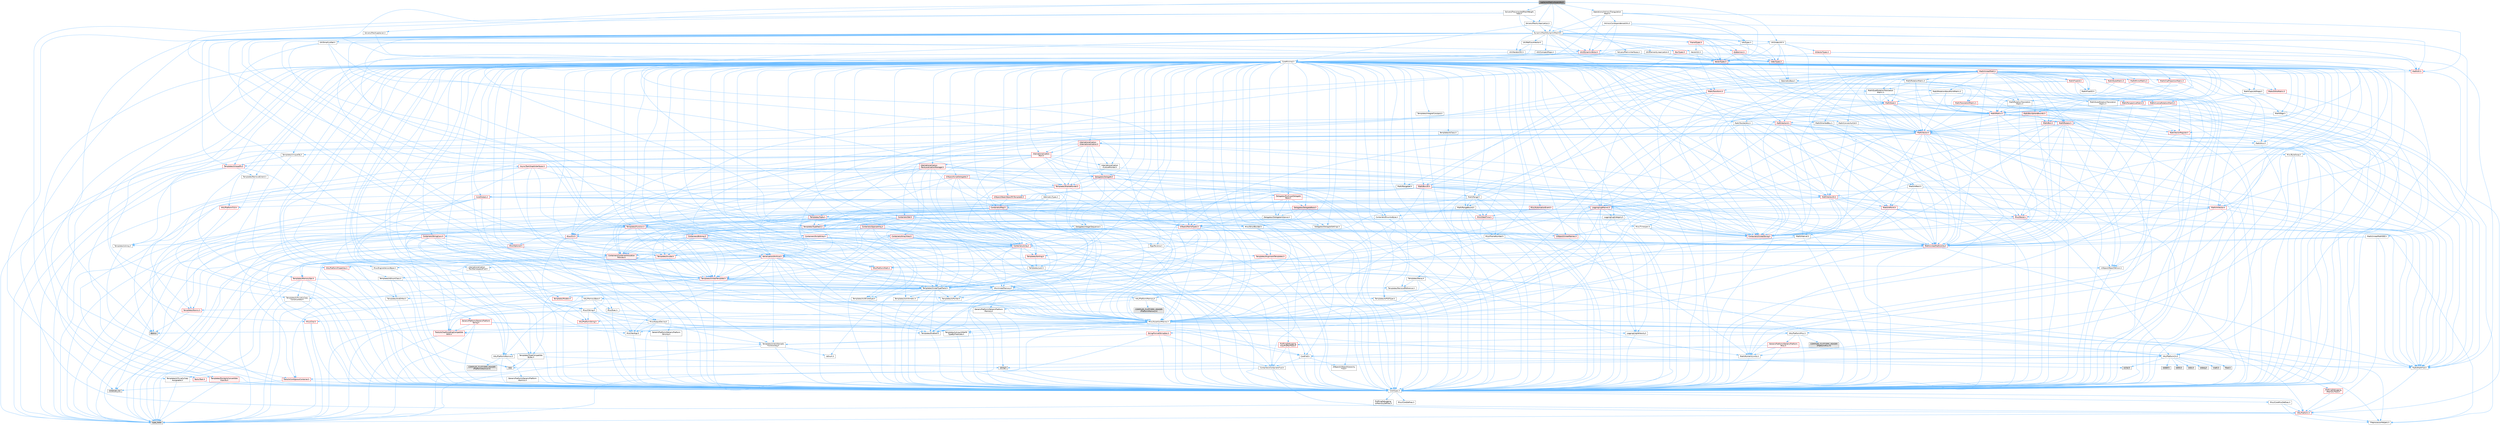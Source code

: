 digraph "LaplacianMatrixAssembly.h"
{
 // INTERACTIVE_SVG=YES
 // LATEX_PDF_SIZE
  bgcolor="transparent";
  edge [fontname=Helvetica,fontsize=10,labelfontname=Helvetica,labelfontsize=10];
  node [fontname=Helvetica,fontsize=10,shape=box,height=0.2,width=0.4];
  Node1 [id="Node000001",label="LaplacianMatrixAssembly.h",height=0.2,width=0.4,color="gray40", fillcolor="grey60", style="filled", fontcolor="black",tooltip=" "];
  Node1 -> Node2 [id="edge1_Node000001_Node000002",color="steelblue1",style="solid",tooltip=" "];
  Node2 [id="Node000002",label="CoreMinimal.h",height=0.2,width=0.4,color="grey40", fillcolor="white", style="filled",URL="$d7/d67/CoreMinimal_8h.html",tooltip=" "];
  Node2 -> Node3 [id="edge2_Node000002_Node000003",color="steelblue1",style="solid",tooltip=" "];
  Node3 [id="Node000003",label="CoreTypes.h",height=0.2,width=0.4,color="grey40", fillcolor="white", style="filled",URL="$dc/dec/CoreTypes_8h.html",tooltip=" "];
  Node3 -> Node4 [id="edge3_Node000003_Node000004",color="steelblue1",style="solid",tooltip=" "];
  Node4 [id="Node000004",label="HAL/Platform.h",height=0.2,width=0.4,color="red", fillcolor="#FFF0F0", style="filled",URL="$d9/dd0/Platform_8h.html",tooltip=" "];
  Node4 -> Node7 [id="edge4_Node000004_Node000007",color="steelblue1",style="solid",tooltip=" "];
  Node7 [id="Node000007",label="type_traits",height=0.2,width=0.4,color="grey60", fillcolor="#E0E0E0", style="filled",tooltip=" "];
  Node4 -> Node8 [id="edge5_Node000004_Node000008",color="steelblue1",style="solid",tooltip=" "];
  Node8 [id="Node000008",label="PreprocessorHelpers.h",height=0.2,width=0.4,color="grey40", fillcolor="white", style="filled",URL="$db/ddb/PreprocessorHelpers_8h.html",tooltip=" "];
  Node3 -> Node14 [id="edge6_Node000003_Node000014",color="steelblue1",style="solid",tooltip=" "];
  Node14 [id="Node000014",label="ProfilingDebugging\l/UMemoryDefines.h",height=0.2,width=0.4,color="grey40", fillcolor="white", style="filled",URL="$d2/da2/UMemoryDefines_8h.html",tooltip=" "];
  Node3 -> Node15 [id="edge7_Node000003_Node000015",color="steelblue1",style="solid",tooltip=" "];
  Node15 [id="Node000015",label="Misc/CoreMiscDefines.h",height=0.2,width=0.4,color="grey40", fillcolor="white", style="filled",URL="$da/d38/CoreMiscDefines_8h.html",tooltip=" "];
  Node15 -> Node4 [id="edge8_Node000015_Node000004",color="steelblue1",style="solid",tooltip=" "];
  Node15 -> Node8 [id="edge9_Node000015_Node000008",color="steelblue1",style="solid",tooltip=" "];
  Node3 -> Node16 [id="edge10_Node000003_Node000016",color="steelblue1",style="solid",tooltip=" "];
  Node16 [id="Node000016",label="Misc/CoreDefines.h",height=0.2,width=0.4,color="grey40", fillcolor="white", style="filled",URL="$d3/dd2/CoreDefines_8h.html",tooltip=" "];
  Node2 -> Node17 [id="edge11_Node000002_Node000017",color="steelblue1",style="solid",tooltip=" "];
  Node17 [id="Node000017",label="CoreFwd.h",height=0.2,width=0.4,color="grey40", fillcolor="white", style="filled",URL="$d1/d1e/CoreFwd_8h.html",tooltip=" "];
  Node17 -> Node3 [id="edge12_Node000017_Node000003",color="steelblue1",style="solid",tooltip=" "];
  Node17 -> Node18 [id="edge13_Node000017_Node000018",color="steelblue1",style="solid",tooltip=" "];
  Node18 [id="Node000018",label="Containers/ContainersFwd.h",height=0.2,width=0.4,color="grey40", fillcolor="white", style="filled",URL="$d4/d0a/ContainersFwd_8h.html",tooltip=" "];
  Node18 -> Node4 [id="edge14_Node000018_Node000004",color="steelblue1",style="solid",tooltip=" "];
  Node18 -> Node3 [id="edge15_Node000018_Node000003",color="steelblue1",style="solid",tooltip=" "];
  Node18 -> Node19 [id="edge16_Node000018_Node000019",color="steelblue1",style="solid",tooltip=" "];
  Node19 [id="Node000019",label="Traits/IsContiguousContainer.h",height=0.2,width=0.4,color="red", fillcolor="#FFF0F0", style="filled",URL="$d5/d3c/IsContiguousContainer_8h.html",tooltip=" "];
  Node19 -> Node3 [id="edge17_Node000019_Node000003",color="steelblue1",style="solid",tooltip=" "];
  Node19 -> Node21 [id="edge18_Node000019_Node000021",color="steelblue1",style="solid",tooltip=" "];
  Node21 [id="Node000021",label="initializer_list",height=0.2,width=0.4,color="grey60", fillcolor="#E0E0E0", style="filled",tooltip=" "];
  Node17 -> Node22 [id="edge19_Node000017_Node000022",color="steelblue1",style="solid",tooltip=" "];
  Node22 [id="Node000022",label="Math/MathFwd.h",height=0.2,width=0.4,color="grey40", fillcolor="white", style="filled",URL="$d2/d10/MathFwd_8h.html",tooltip=" "];
  Node22 -> Node4 [id="edge20_Node000022_Node000004",color="steelblue1",style="solid",tooltip=" "];
  Node17 -> Node23 [id="edge21_Node000017_Node000023",color="steelblue1",style="solid",tooltip=" "];
  Node23 [id="Node000023",label="UObject/UObjectHierarchy\lFwd.h",height=0.2,width=0.4,color="grey40", fillcolor="white", style="filled",URL="$d3/d13/UObjectHierarchyFwd_8h.html",tooltip=" "];
  Node2 -> Node23 [id="edge22_Node000002_Node000023",color="steelblue1",style="solid",tooltip=" "];
  Node2 -> Node18 [id="edge23_Node000002_Node000018",color="steelblue1",style="solid",tooltip=" "];
  Node2 -> Node24 [id="edge24_Node000002_Node000024",color="steelblue1",style="solid",tooltip=" "];
  Node24 [id="Node000024",label="Misc/VarArgs.h",height=0.2,width=0.4,color="grey40", fillcolor="white", style="filled",URL="$d5/d6f/VarArgs_8h.html",tooltip=" "];
  Node24 -> Node3 [id="edge25_Node000024_Node000003",color="steelblue1",style="solid",tooltip=" "];
  Node2 -> Node25 [id="edge26_Node000002_Node000025",color="steelblue1",style="solid",tooltip=" "];
  Node25 [id="Node000025",label="Logging/LogVerbosity.h",height=0.2,width=0.4,color="grey40", fillcolor="white", style="filled",URL="$d2/d8f/LogVerbosity_8h.html",tooltip=" "];
  Node25 -> Node3 [id="edge27_Node000025_Node000003",color="steelblue1",style="solid",tooltip=" "];
  Node2 -> Node26 [id="edge28_Node000002_Node000026",color="steelblue1",style="solid",tooltip=" "];
  Node26 [id="Node000026",label="Misc/OutputDevice.h",height=0.2,width=0.4,color="grey40", fillcolor="white", style="filled",URL="$d7/d32/OutputDevice_8h.html",tooltip=" "];
  Node26 -> Node17 [id="edge29_Node000026_Node000017",color="steelblue1",style="solid",tooltip=" "];
  Node26 -> Node3 [id="edge30_Node000026_Node000003",color="steelblue1",style="solid",tooltip=" "];
  Node26 -> Node25 [id="edge31_Node000026_Node000025",color="steelblue1",style="solid",tooltip=" "];
  Node26 -> Node24 [id="edge32_Node000026_Node000024",color="steelblue1",style="solid",tooltip=" "];
  Node26 -> Node27 [id="edge33_Node000026_Node000027",color="steelblue1",style="solid",tooltip=" "];
  Node27 [id="Node000027",label="Templates/IsArrayOrRefOf\lTypeByPredicate.h",height=0.2,width=0.4,color="grey40", fillcolor="white", style="filled",URL="$d6/da1/IsArrayOrRefOfTypeByPredicate_8h.html",tooltip=" "];
  Node27 -> Node3 [id="edge34_Node000027_Node000003",color="steelblue1",style="solid",tooltip=" "];
  Node26 -> Node28 [id="edge35_Node000026_Node000028",color="steelblue1",style="solid",tooltip=" "];
  Node28 [id="Node000028",label="Templates/IsValidVariadic\lFunctionArg.h",height=0.2,width=0.4,color="grey40", fillcolor="white", style="filled",URL="$d0/dc8/IsValidVariadicFunctionArg_8h.html",tooltip=" "];
  Node28 -> Node3 [id="edge36_Node000028_Node000003",color="steelblue1",style="solid",tooltip=" "];
  Node28 -> Node29 [id="edge37_Node000028_Node000029",color="steelblue1",style="solid",tooltip=" "];
  Node29 [id="Node000029",label="IsEnum.h",height=0.2,width=0.4,color="grey40", fillcolor="white", style="filled",URL="$d4/de5/IsEnum_8h.html",tooltip=" "];
  Node28 -> Node7 [id="edge38_Node000028_Node000007",color="steelblue1",style="solid",tooltip=" "];
  Node26 -> Node30 [id="edge39_Node000026_Node000030",color="steelblue1",style="solid",tooltip=" "];
  Node30 [id="Node000030",label="Traits/IsCharEncodingCompatible\lWith.h",height=0.2,width=0.4,color="red", fillcolor="#FFF0F0", style="filled",URL="$df/dd1/IsCharEncodingCompatibleWith_8h.html",tooltip=" "];
  Node30 -> Node7 [id="edge40_Node000030_Node000007",color="steelblue1",style="solid",tooltip=" "];
  Node2 -> Node32 [id="edge41_Node000002_Node000032",color="steelblue1",style="solid",tooltip=" "];
  Node32 [id="Node000032",label="HAL/PlatformCrt.h",height=0.2,width=0.4,color="grey40", fillcolor="white", style="filled",URL="$d8/d75/PlatformCrt_8h.html",tooltip=" "];
  Node32 -> Node33 [id="edge42_Node000032_Node000033",color="steelblue1",style="solid",tooltip=" "];
  Node33 [id="Node000033",label="new",height=0.2,width=0.4,color="grey60", fillcolor="#E0E0E0", style="filled",tooltip=" "];
  Node32 -> Node34 [id="edge43_Node000032_Node000034",color="steelblue1",style="solid",tooltip=" "];
  Node34 [id="Node000034",label="wchar.h",height=0.2,width=0.4,color="grey60", fillcolor="#E0E0E0", style="filled",tooltip=" "];
  Node32 -> Node35 [id="edge44_Node000032_Node000035",color="steelblue1",style="solid",tooltip=" "];
  Node35 [id="Node000035",label="stddef.h",height=0.2,width=0.4,color="grey60", fillcolor="#E0E0E0", style="filled",tooltip=" "];
  Node32 -> Node36 [id="edge45_Node000032_Node000036",color="steelblue1",style="solid",tooltip=" "];
  Node36 [id="Node000036",label="stdlib.h",height=0.2,width=0.4,color="grey60", fillcolor="#E0E0E0", style="filled",tooltip=" "];
  Node32 -> Node37 [id="edge46_Node000032_Node000037",color="steelblue1",style="solid",tooltip=" "];
  Node37 [id="Node000037",label="stdio.h",height=0.2,width=0.4,color="grey60", fillcolor="#E0E0E0", style="filled",tooltip=" "];
  Node32 -> Node38 [id="edge47_Node000032_Node000038",color="steelblue1",style="solid",tooltip=" "];
  Node38 [id="Node000038",label="stdarg.h",height=0.2,width=0.4,color="grey60", fillcolor="#E0E0E0", style="filled",tooltip=" "];
  Node32 -> Node39 [id="edge48_Node000032_Node000039",color="steelblue1",style="solid",tooltip=" "];
  Node39 [id="Node000039",label="math.h",height=0.2,width=0.4,color="grey60", fillcolor="#E0E0E0", style="filled",tooltip=" "];
  Node32 -> Node40 [id="edge49_Node000032_Node000040",color="steelblue1",style="solid",tooltip=" "];
  Node40 [id="Node000040",label="float.h",height=0.2,width=0.4,color="grey60", fillcolor="#E0E0E0", style="filled",tooltip=" "];
  Node32 -> Node41 [id="edge50_Node000032_Node000041",color="steelblue1",style="solid",tooltip=" "];
  Node41 [id="Node000041",label="string.h",height=0.2,width=0.4,color="grey60", fillcolor="#E0E0E0", style="filled",tooltip=" "];
  Node2 -> Node42 [id="edge51_Node000002_Node000042",color="steelblue1",style="solid",tooltip=" "];
  Node42 [id="Node000042",label="HAL/PlatformMisc.h",height=0.2,width=0.4,color="grey40", fillcolor="white", style="filled",URL="$d0/df5/PlatformMisc_8h.html",tooltip=" "];
  Node42 -> Node3 [id="edge52_Node000042_Node000003",color="steelblue1",style="solid",tooltip=" "];
  Node42 -> Node43 [id="edge53_Node000042_Node000043",color="steelblue1",style="solid",tooltip=" "];
  Node43 [id="Node000043",label="GenericPlatform/GenericPlatform\lMisc.h",height=0.2,width=0.4,color="red", fillcolor="#FFF0F0", style="filled",URL="$db/d9a/GenericPlatformMisc_8h.html",tooltip=" "];
  Node43 -> Node17 [id="edge54_Node000043_Node000017",color="steelblue1",style="solid",tooltip=" "];
  Node43 -> Node3 [id="edge55_Node000043_Node000003",color="steelblue1",style="solid",tooltip=" "];
  Node43 -> Node32 [id="edge56_Node000043_Node000032",color="steelblue1",style="solid",tooltip=" "];
  Node43 -> Node47 [id="edge57_Node000043_Node000047",color="steelblue1",style="solid",tooltip=" "];
  Node47 [id="Node000047",label="Math/NumericLimits.h",height=0.2,width=0.4,color="grey40", fillcolor="white", style="filled",URL="$df/d1b/NumericLimits_8h.html",tooltip=" "];
  Node47 -> Node3 [id="edge58_Node000047_Node000003",color="steelblue1",style="solid",tooltip=" "];
  Node42 -> Node52 [id="edge59_Node000042_Node000052",color="steelblue1",style="solid",tooltip=" "];
  Node52 [id="Node000052",label="COMPILED_PLATFORM_HEADER\l(PlatformMisc.h)",height=0.2,width=0.4,color="grey60", fillcolor="#E0E0E0", style="filled",tooltip=" "];
  Node42 -> Node53 [id="edge60_Node000042_Node000053",color="steelblue1",style="solid",tooltip=" "];
  Node53 [id="Node000053",label="ProfilingDebugging\l/CpuProfilerTrace.h",height=0.2,width=0.4,color="red", fillcolor="#FFF0F0", style="filled",URL="$da/dcb/CpuProfilerTrace_8h.html",tooltip=" "];
  Node53 -> Node3 [id="edge61_Node000053_Node000003",color="steelblue1",style="solid",tooltip=" "];
  Node53 -> Node18 [id="edge62_Node000053_Node000018",color="steelblue1",style="solid",tooltip=" "];
  Node53 -> Node54 [id="edge63_Node000053_Node000054",color="steelblue1",style="solid",tooltip=" "];
  Node54 [id="Node000054",label="HAL/PlatformAtomics.h",height=0.2,width=0.4,color="grey40", fillcolor="white", style="filled",URL="$d3/d36/PlatformAtomics_8h.html",tooltip=" "];
  Node54 -> Node3 [id="edge64_Node000054_Node000003",color="steelblue1",style="solid",tooltip=" "];
  Node54 -> Node55 [id="edge65_Node000054_Node000055",color="steelblue1",style="solid",tooltip=" "];
  Node55 [id="Node000055",label="GenericPlatform/GenericPlatform\lAtomics.h",height=0.2,width=0.4,color="grey40", fillcolor="white", style="filled",URL="$da/d72/GenericPlatformAtomics_8h.html",tooltip=" "];
  Node55 -> Node3 [id="edge66_Node000055_Node000003",color="steelblue1",style="solid",tooltip=" "];
  Node54 -> Node56 [id="edge67_Node000054_Node000056",color="steelblue1",style="solid",tooltip=" "];
  Node56 [id="Node000056",label="COMPILED_PLATFORM_HEADER\l(PlatformAtomics.h)",height=0.2,width=0.4,color="grey60", fillcolor="#E0E0E0", style="filled",tooltip=" "];
  Node53 -> Node8 [id="edge68_Node000053_Node000008",color="steelblue1",style="solid",tooltip=" "];
  Node2 -> Node61 [id="edge69_Node000002_Node000061",color="steelblue1",style="solid",tooltip=" "];
  Node61 [id="Node000061",label="Misc/AssertionMacros.h",height=0.2,width=0.4,color="grey40", fillcolor="white", style="filled",URL="$d0/dfa/AssertionMacros_8h.html",tooltip=" "];
  Node61 -> Node3 [id="edge70_Node000061_Node000003",color="steelblue1",style="solid",tooltip=" "];
  Node61 -> Node4 [id="edge71_Node000061_Node000004",color="steelblue1",style="solid",tooltip=" "];
  Node61 -> Node42 [id="edge72_Node000061_Node000042",color="steelblue1",style="solid",tooltip=" "];
  Node61 -> Node8 [id="edge73_Node000061_Node000008",color="steelblue1",style="solid",tooltip=" "];
  Node61 -> Node62 [id="edge74_Node000061_Node000062",color="steelblue1",style="solid",tooltip=" "];
  Node62 [id="Node000062",label="Templates/EnableIf.h",height=0.2,width=0.4,color="grey40", fillcolor="white", style="filled",URL="$d7/d60/EnableIf_8h.html",tooltip=" "];
  Node62 -> Node3 [id="edge75_Node000062_Node000003",color="steelblue1",style="solid",tooltip=" "];
  Node61 -> Node27 [id="edge76_Node000061_Node000027",color="steelblue1",style="solid",tooltip=" "];
  Node61 -> Node28 [id="edge77_Node000061_Node000028",color="steelblue1",style="solid",tooltip=" "];
  Node61 -> Node30 [id="edge78_Node000061_Node000030",color="steelblue1",style="solid",tooltip=" "];
  Node61 -> Node24 [id="edge79_Node000061_Node000024",color="steelblue1",style="solid",tooltip=" "];
  Node61 -> Node63 [id="edge80_Node000061_Node000063",color="steelblue1",style="solid",tooltip=" "];
  Node63 [id="Node000063",label="String/FormatStringSan.h",height=0.2,width=0.4,color="red", fillcolor="#FFF0F0", style="filled",URL="$d3/d8b/FormatStringSan_8h.html",tooltip=" "];
  Node63 -> Node7 [id="edge81_Node000063_Node000007",color="steelblue1",style="solid",tooltip=" "];
  Node63 -> Node3 [id="edge82_Node000063_Node000003",color="steelblue1",style="solid",tooltip=" "];
  Node63 -> Node28 [id="edge83_Node000063_Node000028",color="steelblue1",style="solid",tooltip=" "];
  Node63 -> Node18 [id="edge84_Node000063_Node000018",color="steelblue1",style="solid",tooltip=" "];
  Node61 -> Node69 [id="edge85_Node000061_Node000069",color="steelblue1",style="solid",tooltip=" "];
  Node69 [id="Node000069",label="atomic",height=0.2,width=0.4,color="grey60", fillcolor="#E0E0E0", style="filled",tooltip=" "];
  Node2 -> Node70 [id="edge86_Node000002_Node000070",color="steelblue1",style="solid",tooltip=" "];
  Node70 [id="Node000070",label="Templates/IsPointer.h",height=0.2,width=0.4,color="grey40", fillcolor="white", style="filled",URL="$d7/d05/IsPointer_8h.html",tooltip=" "];
  Node70 -> Node3 [id="edge87_Node000070_Node000003",color="steelblue1",style="solid",tooltip=" "];
  Node2 -> Node71 [id="edge88_Node000002_Node000071",color="steelblue1",style="solid",tooltip=" "];
  Node71 [id="Node000071",label="HAL/PlatformMemory.h",height=0.2,width=0.4,color="grey40", fillcolor="white", style="filled",URL="$de/d68/PlatformMemory_8h.html",tooltip=" "];
  Node71 -> Node3 [id="edge89_Node000071_Node000003",color="steelblue1",style="solid",tooltip=" "];
  Node71 -> Node72 [id="edge90_Node000071_Node000072",color="steelblue1",style="solid",tooltip=" "];
  Node72 [id="Node000072",label="GenericPlatform/GenericPlatform\lMemory.h",height=0.2,width=0.4,color="grey40", fillcolor="white", style="filled",URL="$dd/d22/GenericPlatformMemory_8h.html",tooltip=" "];
  Node72 -> Node17 [id="edge91_Node000072_Node000017",color="steelblue1",style="solid",tooltip=" "];
  Node72 -> Node3 [id="edge92_Node000072_Node000003",color="steelblue1",style="solid",tooltip=" "];
  Node72 -> Node73 [id="edge93_Node000072_Node000073",color="steelblue1",style="solid",tooltip=" "];
  Node73 [id="Node000073",label="HAL/PlatformString.h",height=0.2,width=0.4,color="red", fillcolor="#FFF0F0", style="filled",URL="$db/db5/PlatformString_8h.html",tooltip=" "];
  Node73 -> Node3 [id="edge94_Node000073_Node000003",color="steelblue1",style="solid",tooltip=" "];
  Node72 -> Node41 [id="edge95_Node000072_Node000041",color="steelblue1",style="solid",tooltip=" "];
  Node72 -> Node34 [id="edge96_Node000072_Node000034",color="steelblue1",style="solid",tooltip=" "];
  Node71 -> Node75 [id="edge97_Node000071_Node000075",color="steelblue1",style="solid",tooltip=" "];
  Node75 [id="Node000075",label="COMPILED_PLATFORM_HEADER\l(PlatformMemory.h)",height=0.2,width=0.4,color="grey60", fillcolor="#E0E0E0", style="filled",tooltip=" "];
  Node2 -> Node54 [id="edge98_Node000002_Node000054",color="steelblue1",style="solid",tooltip=" "];
  Node2 -> Node76 [id="edge99_Node000002_Node000076",color="steelblue1",style="solid",tooltip=" "];
  Node76 [id="Node000076",label="Misc/Exec.h",height=0.2,width=0.4,color="grey40", fillcolor="white", style="filled",URL="$de/ddb/Exec_8h.html",tooltip=" "];
  Node76 -> Node3 [id="edge100_Node000076_Node000003",color="steelblue1",style="solid",tooltip=" "];
  Node76 -> Node61 [id="edge101_Node000076_Node000061",color="steelblue1",style="solid",tooltip=" "];
  Node2 -> Node77 [id="edge102_Node000002_Node000077",color="steelblue1",style="solid",tooltip=" "];
  Node77 [id="Node000077",label="HAL/MemoryBase.h",height=0.2,width=0.4,color="grey40", fillcolor="white", style="filled",URL="$d6/d9f/MemoryBase_8h.html",tooltip=" "];
  Node77 -> Node3 [id="edge103_Node000077_Node000003",color="steelblue1",style="solid",tooltip=" "];
  Node77 -> Node54 [id="edge104_Node000077_Node000054",color="steelblue1",style="solid",tooltip=" "];
  Node77 -> Node32 [id="edge105_Node000077_Node000032",color="steelblue1",style="solid",tooltip=" "];
  Node77 -> Node76 [id="edge106_Node000077_Node000076",color="steelblue1",style="solid",tooltip=" "];
  Node77 -> Node26 [id="edge107_Node000077_Node000026",color="steelblue1",style="solid",tooltip=" "];
  Node77 -> Node78 [id="edge108_Node000077_Node000078",color="steelblue1",style="solid",tooltip=" "];
  Node78 [id="Node000078",label="Templates/Atomic.h",height=0.2,width=0.4,color="red", fillcolor="#FFF0F0", style="filled",URL="$d3/d91/Atomic_8h.html",tooltip=" "];
  Node78 -> Node69 [id="edge109_Node000078_Node000069",color="steelblue1",style="solid",tooltip=" "];
  Node2 -> Node87 [id="edge110_Node000002_Node000087",color="steelblue1",style="solid",tooltip=" "];
  Node87 [id="Node000087",label="HAL/UnrealMemory.h",height=0.2,width=0.4,color="grey40", fillcolor="white", style="filled",URL="$d9/d96/UnrealMemory_8h.html",tooltip=" "];
  Node87 -> Node3 [id="edge111_Node000087_Node000003",color="steelblue1",style="solid",tooltip=" "];
  Node87 -> Node72 [id="edge112_Node000087_Node000072",color="steelblue1",style="solid",tooltip=" "];
  Node87 -> Node77 [id="edge113_Node000087_Node000077",color="steelblue1",style="solid",tooltip=" "];
  Node87 -> Node71 [id="edge114_Node000087_Node000071",color="steelblue1",style="solid",tooltip=" "];
  Node87 -> Node88 [id="edge115_Node000087_Node000088",color="steelblue1",style="solid",tooltip=" "];
  Node88 [id="Node000088",label="ProfilingDebugging\l/MemoryTrace.h",height=0.2,width=0.4,color="red", fillcolor="#FFF0F0", style="filled",URL="$da/dd7/MemoryTrace_8h.html",tooltip=" "];
  Node88 -> Node4 [id="edge116_Node000088_Node000004",color="steelblue1",style="solid",tooltip=" "];
  Node87 -> Node70 [id="edge117_Node000087_Node000070",color="steelblue1",style="solid",tooltip=" "];
  Node2 -> Node89 [id="edge118_Node000002_Node000089",color="steelblue1",style="solid",tooltip=" "];
  Node89 [id="Node000089",label="Templates/IsArithmetic.h",height=0.2,width=0.4,color="grey40", fillcolor="white", style="filled",URL="$d2/d5d/IsArithmetic_8h.html",tooltip=" "];
  Node89 -> Node3 [id="edge119_Node000089_Node000003",color="steelblue1",style="solid",tooltip=" "];
  Node2 -> Node83 [id="edge120_Node000002_Node000083",color="steelblue1",style="solid",tooltip=" "];
  Node83 [id="Node000083",label="Templates/AndOrNot.h",height=0.2,width=0.4,color="grey40", fillcolor="white", style="filled",URL="$db/d0a/AndOrNot_8h.html",tooltip=" "];
  Node83 -> Node3 [id="edge121_Node000083_Node000003",color="steelblue1",style="solid",tooltip=" "];
  Node2 -> Node90 [id="edge122_Node000002_Node000090",color="steelblue1",style="solid",tooltip=" "];
  Node90 [id="Node000090",label="Templates/IsPODType.h",height=0.2,width=0.4,color="grey40", fillcolor="white", style="filled",URL="$d7/db1/IsPODType_8h.html",tooltip=" "];
  Node90 -> Node3 [id="edge123_Node000090_Node000003",color="steelblue1",style="solid",tooltip=" "];
  Node2 -> Node91 [id="edge124_Node000002_Node000091",color="steelblue1",style="solid",tooltip=" "];
  Node91 [id="Node000091",label="Templates/IsUECoreType.h",height=0.2,width=0.4,color="grey40", fillcolor="white", style="filled",URL="$d1/db8/IsUECoreType_8h.html",tooltip=" "];
  Node91 -> Node3 [id="edge125_Node000091_Node000003",color="steelblue1",style="solid",tooltip=" "];
  Node91 -> Node7 [id="edge126_Node000091_Node000007",color="steelblue1",style="solid",tooltip=" "];
  Node2 -> Node84 [id="edge127_Node000002_Node000084",color="steelblue1",style="solid",tooltip=" "];
  Node84 [id="Node000084",label="Templates/IsTriviallyCopy\lConstructible.h",height=0.2,width=0.4,color="grey40", fillcolor="white", style="filled",URL="$d3/d78/IsTriviallyCopyConstructible_8h.html",tooltip=" "];
  Node84 -> Node3 [id="edge128_Node000084_Node000003",color="steelblue1",style="solid",tooltip=" "];
  Node84 -> Node7 [id="edge129_Node000084_Node000007",color="steelblue1",style="solid",tooltip=" "];
  Node2 -> Node92 [id="edge130_Node000002_Node000092",color="steelblue1",style="solid",tooltip=" "];
  Node92 [id="Node000092",label="Templates/UnrealTypeTraits.h",height=0.2,width=0.4,color="grey40", fillcolor="white", style="filled",URL="$d2/d2d/UnrealTypeTraits_8h.html",tooltip=" "];
  Node92 -> Node3 [id="edge131_Node000092_Node000003",color="steelblue1",style="solid",tooltip=" "];
  Node92 -> Node70 [id="edge132_Node000092_Node000070",color="steelblue1",style="solid",tooltip=" "];
  Node92 -> Node61 [id="edge133_Node000092_Node000061",color="steelblue1",style="solid",tooltip=" "];
  Node92 -> Node83 [id="edge134_Node000092_Node000083",color="steelblue1",style="solid",tooltip=" "];
  Node92 -> Node62 [id="edge135_Node000092_Node000062",color="steelblue1",style="solid",tooltip=" "];
  Node92 -> Node89 [id="edge136_Node000092_Node000089",color="steelblue1",style="solid",tooltip=" "];
  Node92 -> Node29 [id="edge137_Node000092_Node000029",color="steelblue1",style="solid",tooltip=" "];
  Node92 -> Node93 [id="edge138_Node000092_Node000093",color="steelblue1",style="solid",tooltip=" "];
  Node93 [id="Node000093",label="Templates/Models.h",height=0.2,width=0.4,color="red", fillcolor="#FFF0F0", style="filled",URL="$d3/d0c/Models_8h.html",tooltip=" "];
  Node92 -> Node90 [id="edge139_Node000092_Node000090",color="steelblue1",style="solid",tooltip=" "];
  Node92 -> Node91 [id="edge140_Node000092_Node000091",color="steelblue1",style="solid",tooltip=" "];
  Node92 -> Node84 [id="edge141_Node000092_Node000084",color="steelblue1",style="solid",tooltip=" "];
  Node2 -> Node62 [id="edge142_Node000002_Node000062",color="steelblue1",style="solid",tooltip=" "];
  Node2 -> Node94 [id="edge143_Node000002_Node000094",color="steelblue1",style="solid",tooltip=" "];
  Node94 [id="Node000094",label="Templates/RemoveReference.h",height=0.2,width=0.4,color="grey40", fillcolor="white", style="filled",URL="$da/dbe/RemoveReference_8h.html",tooltip=" "];
  Node94 -> Node3 [id="edge144_Node000094_Node000003",color="steelblue1",style="solid",tooltip=" "];
  Node2 -> Node95 [id="edge145_Node000002_Node000095",color="steelblue1",style="solid",tooltip=" "];
  Node95 [id="Node000095",label="Templates/IntegralConstant.h",height=0.2,width=0.4,color="grey40", fillcolor="white", style="filled",URL="$db/d1b/IntegralConstant_8h.html",tooltip=" "];
  Node95 -> Node3 [id="edge146_Node000095_Node000003",color="steelblue1",style="solid",tooltip=" "];
  Node2 -> Node96 [id="edge147_Node000002_Node000096",color="steelblue1",style="solid",tooltip=" "];
  Node96 [id="Node000096",label="Templates/IsClass.h",height=0.2,width=0.4,color="grey40", fillcolor="white", style="filled",URL="$db/dcb/IsClass_8h.html",tooltip=" "];
  Node96 -> Node3 [id="edge148_Node000096_Node000003",color="steelblue1",style="solid",tooltip=" "];
  Node2 -> Node97 [id="edge149_Node000002_Node000097",color="steelblue1",style="solid",tooltip=" "];
  Node97 [id="Node000097",label="Templates/TypeCompatible\lBytes.h",height=0.2,width=0.4,color="grey40", fillcolor="white", style="filled",URL="$df/d0a/TypeCompatibleBytes_8h.html",tooltip=" "];
  Node97 -> Node3 [id="edge150_Node000097_Node000003",color="steelblue1",style="solid",tooltip=" "];
  Node97 -> Node41 [id="edge151_Node000097_Node000041",color="steelblue1",style="solid",tooltip=" "];
  Node97 -> Node33 [id="edge152_Node000097_Node000033",color="steelblue1",style="solid",tooltip=" "];
  Node97 -> Node7 [id="edge153_Node000097_Node000007",color="steelblue1",style="solid",tooltip=" "];
  Node2 -> Node19 [id="edge154_Node000002_Node000019",color="steelblue1",style="solid",tooltip=" "];
  Node2 -> Node98 [id="edge155_Node000002_Node000098",color="steelblue1",style="solid",tooltip=" "];
  Node98 [id="Node000098",label="Templates/UnrealTemplate.h",height=0.2,width=0.4,color="red", fillcolor="#FFF0F0", style="filled",URL="$d4/d24/UnrealTemplate_8h.html",tooltip=" "];
  Node98 -> Node3 [id="edge156_Node000098_Node000003",color="steelblue1",style="solid",tooltip=" "];
  Node98 -> Node70 [id="edge157_Node000098_Node000070",color="steelblue1",style="solid",tooltip=" "];
  Node98 -> Node87 [id="edge158_Node000098_Node000087",color="steelblue1",style="solid",tooltip=" "];
  Node98 -> Node92 [id="edge159_Node000098_Node000092",color="steelblue1",style="solid",tooltip=" "];
  Node98 -> Node94 [id="edge160_Node000098_Node000094",color="steelblue1",style="solid",tooltip=" "];
  Node98 -> Node97 [id="edge161_Node000098_Node000097",color="steelblue1",style="solid",tooltip=" "];
  Node98 -> Node19 [id="edge162_Node000098_Node000019",color="steelblue1",style="solid",tooltip=" "];
  Node98 -> Node7 [id="edge163_Node000098_Node000007",color="steelblue1",style="solid",tooltip=" "];
  Node2 -> Node47 [id="edge164_Node000002_Node000047",color="steelblue1",style="solid",tooltip=" "];
  Node2 -> Node102 [id="edge165_Node000002_Node000102",color="steelblue1",style="solid",tooltip=" "];
  Node102 [id="Node000102",label="HAL/PlatformMath.h",height=0.2,width=0.4,color="red", fillcolor="#FFF0F0", style="filled",URL="$dc/d53/PlatformMath_8h.html",tooltip=" "];
  Node102 -> Node3 [id="edge166_Node000102_Node000003",color="steelblue1",style="solid",tooltip=" "];
  Node2 -> Node85 [id="edge167_Node000002_Node000085",color="steelblue1",style="solid",tooltip=" "];
  Node85 [id="Node000085",label="Templates/IsTriviallyCopy\lAssignable.h",height=0.2,width=0.4,color="grey40", fillcolor="white", style="filled",URL="$d2/df2/IsTriviallyCopyAssignable_8h.html",tooltip=" "];
  Node85 -> Node3 [id="edge168_Node000085_Node000003",color="steelblue1",style="solid",tooltip=" "];
  Node85 -> Node7 [id="edge169_Node000085_Node000007",color="steelblue1",style="solid",tooltip=" "];
  Node2 -> Node110 [id="edge170_Node000002_Node000110",color="steelblue1",style="solid",tooltip=" "];
  Node110 [id="Node000110",label="Templates/MemoryOps.h",height=0.2,width=0.4,color="red", fillcolor="#FFF0F0", style="filled",URL="$db/dea/MemoryOps_8h.html",tooltip=" "];
  Node110 -> Node3 [id="edge171_Node000110_Node000003",color="steelblue1",style="solid",tooltip=" "];
  Node110 -> Node87 [id="edge172_Node000110_Node000087",color="steelblue1",style="solid",tooltip=" "];
  Node110 -> Node85 [id="edge173_Node000110_Node000085",color="steelblue1",style="solid",tooltip=" "];
  Node110 -> Node84 [id="edge174_Node000110_Node000084",color="steelblue1",style="solid",tooltip=" "];
  Node110 -> Node92 [id="edge175_Node000110_Node000092",color="steelblue1",style="solid",tooltip=" "];
  Node110 -> Node33 [id="edge176_Node000110_Node000033",color="steelblue1",style="solid",tooltip=" "];
  Node110 -> Node7 [id="edge177_Node000110_Node000007",color="steelblue1",style="solid",tooltip=" "];
  Node2 -> Node111 [id="edge178_Node000002_Node000111",color="steelblue1",style="solid",tooltip=" "];
  Node111 [id="Node000111",label="Containers/ContainerAllocation\lPolicies.h",height=0.2,width=0.4,color="red", fillcolor="#FFF0F0", style="filled",URL="$d7/dff/ContainerAllocationPolicies_8h.html",tooltip=" "];
  Node111 -> Node3 [id="edge179_Node000111_Node000003",color="steelblue1",style="solid",tooltip=" "];
  Node111 -> Node111 [id="edge180_Node000111_Node000111",color="steelblue1",style="solid",tooltip=" "];
  Node111 -> Node102 [id="edge181_Node000111_Node000102",color="steelblue1",style="solid",tooltip=" "];
  Node111 -> Node87 [id="edge182_Node000111_Node000087",color="steelblue1",style="solid",tooltip=" "];
  Node111 -> Node47 [id="edge183_Node000111_Node000047",color="steelblue1",style="solid",tooltip=" "];
  Node111 -> Node61 [id="edge184_Node000111_Node000061",color="steelblue1",style="solid",tooltip=" "];
  Node111 -> Node110 [id="edge185_Node000111_Node000110",color="steelblue1",style="solid",tooltip=" "];
  Node111 -> Node97 [id="edge186_Node000111_Node000097",color="steelblue1",style="solid",tooltip=" "];
  Node111 -> Node7 [id="edge187_Node000111_Node000007",color="steelblue1",style="solid",tooltip=" "];
  Node2 -> Node114 [id="edge188_Node000002_Node000114",color="steelblue1",style="solid",tooltip=" "];
  Node114 [id="Node000114",label="Templates/IsEnumClass.h",height=0.2,width=0.4,color="grey40", fillcolor="white", style="filled",URL="$d7/d15/IsEnumClass_8h.html",tooltip=" "];
  Node114 -> Node3 [id="edge189_Node000114_Node000003",color="steelblue1",style="solid",tooltip=" "];
  Node114 -> Node83 [id="edge190_Node000114_Node000083",color="steelblue1",style="solid",tooltip=" "];
  Node2 -> Node115 [id="edge191_Node000002_Node000115",color="steelblue1",style="solid",tooltip=" "];
  Node115 [id="Node000115",label="HAL/PlatformProperties.h",height=0.2,width=0.4,color="red", fillcolor="#FFF0F0", style="filled",URL="$d9/db0/PlatformProperties_8h.html",tooltip=" "];
  Node115 -> Node3 [id="edge192_Node000115_Node000003",color="steelblue1",style="solid",tooltip=" "];
  Node2 -> Node118 [id="edge193_Node000002_Node000118",color="steelblue1",style="solid",tooltip=" "];
  Node118 [id="Node000118",label="Misc/EngineVersionBase.h",height=0.2,width=0.4,color="grey40", fillcolor="white", style="filled",URL="$d5/d2b/EngineVersionBase_8h.html",tooltip=" "];
  Node118 -> Node3 [id="edge194_Node000118_Node000003",color="steelblue1",style="solid",tooltip=" "];
  Node2 -> Node119 [id="edge195_Node000002_Node000119",color="steelblue1",style="solid",tooltip=" "];
  Node119 [id="Node000119",label="Internationalization\l/TextNamespaceFwd.h",height=0.2,width=0.4,color="grey40", fillcolor="white", style="filled",URL="$d8/d97/TextNamespaceFwd_8h.html",tooltip=" "];
  Node119 -> Node3 [id="edge196_Node000119_Node000003",color="steelblue1",style="solid",tooltip=" "];
  Node2 -> Node120 [id="edge197_Node000002_Node000120",color="steelblue1",style="solid",tooltip=" "];
  Node120 [id="Node000120",label="Serialization/Archive.h",height=0.2,width=0.4,color="red", fillcolor="#FFF0F0", style="filled",URL="$d7/d3b/Archive_8h.html",tooltip=" "];
  Node120 -> Node17 [id="edge198_Node000120_Node000017",color="steelblue1",style="solid",tooltip=" "];
  Node120 -> Node3 [id="edge199_Node000120_Node000003",color="steelblue1",style="solid",tooltip=" "];
  Node120 -> Node115 [id="edge200_Node000120_Node000115",color="steelblue1",style="solid",tooltip=" "];
  Node120 -> Node119 [id="edge201_Node000120_Node000119",color="steelblue1",style="solid",tooltip=" "];
  Node120 -> Node22 [id="edge202_Node000120_Node000022",color="steelblue1",style="solid",tooltip=" "];
  Node120 -> Node61 [id="edge203_Node000120_Node000061",color="steelblue1",style="solid",tooltip=" "];
  Node120 -> Node118 [id="edge204_Node000120_Node000118",color="steelblue1",style="solid",tooltip=" "];
  Node120 -> Node24 [id="edge205_Node000120_Node000024",color="steelblue1",style="solid",tooltip=" "];
  Node120 -> Node62 [id="edge206_Node000120_Node000062",color="steelblue1",style="solid",tooltip=" "];
  Node120 -> Node27 [id="edge207_Node000120_Node000027",color="steelblue1",style="solid",tooltip=" "];
  Node120 -> Node114 [id="edge208_Node000120_Node000114",color="steelblue1",style="solid",tooltip=" "];
  Node120 -> Node28 [id="edge209_Node000120_Node000028",color="steelblue1",style="solid",tooltip=" "];
  Node120 -> Node98 [id="edge210_Node000120_Node000098",color="steelblue1",style="solid",tooltip=" "];
  Node120 -> Node30 [id="edge211_Node000120_Node000030",color="steelblue1",style="solid",tooltip=" "];
  Node120 -> Node123 [id="edge212_Node000120_Node000123",color="steelblue1",style="solid",tooltip=" "];
  Node123 [id="Node000123",label="UObject/ObjectVersion.h",height=0.2,width=0.4,color="grey40", fillcolor="white", style="filled",URL="$da/d63/ObjectVersion_8h.html",tooltip=" "];
  Node123 -> Node3 [id="edge213_Node000123_Node000003",color="steelblue1",style="solid",tooltip=" "];
  Node2 -> Node124 [id="edge214_Node000002_Node000124",color="steelblue1",style="solid",tooltip=" "];
  Node124 [id="Node000124",label="Templates/Less.h",height=0.2,width=0.4,color="grey40", fillcolor="white", style="filled",URL="$de/dc8/Less_8h.html",tooltip=" "];
  Node124 -> Node3 [id="edge215_Node000124_Node000003",color="steelblue1",style="solid",tooltip=" "];
  Node124 -> Node98 [id="edge216_Node000124_Node000098",color="steelblue1",style="solid",tooltip=" "];
  Node2 -> Node125 [id="edge217_Node000002_Node000125",color="steelblue1",style="solid",tooltip=" "];
  Node125 [id="Node000125",label="Templates/Sorting.h",height=0.2,width=0.4,color="red", fillcolor="#FFF0F0", style="filled",URL="$d3/d9e/Sorting_8h.html",tooltip=" "];
  Node125 -> Node3 [id="edge218_Node000125_Node000003",color="steelblue1",style="solid",tooltip=" "];
  Node125 -> Node102 [id="edge219_Node000125_Node000102",color="steelblue1",style="solid",tooltip=" "];
  Node125 -> Node124 [id="edge220_Node000125_Node000124",color="steelblue1",style="solid",tooltip=" "];
  Node2 -> Node136 [id="edge221_Node000002_Node000136",color="steelblue1",style="solid",tooltip=" "];
  Node136 [id="Node000136",label="Misc/Char.h",height=0.2,width=0.4,color="red", fillcolor="#FFF0F0", style="filled",URL="$d0/d58/Char_8h.html",tooltip=" "];
  Node136 -> Node3 [id="edge222_Node000136_Node000003",color="steelblue1",style="solid",tooltip=" "];
  Node136 -> Node7 [id="edge223_Node000136_Node000007",color="steelblue1",style="solid",tooltip=" "];
  Node2 -> Node139 [id="edge224_Node000002_Node000139",color="steelblue1",style="solid",tooltip=" "];
  Node139 [id="Node000139",label="GenericPlatform/GenericPlatform\lStricmp.h",height=0.2,width=0.4,color="grey40", fillcolor="white", style="filled",URL="$d2/d86/GenericPlatformStricmp_8h.html",tooltip=" "];
  Node139 -> Node3 [id="edge225_Node000139_Node000003",color="steelblue1",style="solid",tooltip=" "];
  Node2 -> Node140 [id="edge226_Node000002_Node000140",color="steelblue1",style="solid",tooltip=" "];
  Node140 [id="Node000140",label="GenericPlatform/GenericPlatform\lString.h",height=0.2,width=0.4,color="red", fillcolor="#FFF0F0", style="filled",URL="$dd/d20/GenericPlatformString_8h.html",tooltip=" "];
  Node140 -> Node3 [id="edge227_Node000140_Node000003",color="steelblue1",style="solid",tooltip=" "];
  Node140 -> Node139 [id="edge228_Node000140_Node000139",color="steelblue1",style="solid",tooltip=" "];
  Node140 -> Node62 [id="edge229_Node000140_Node000062",color="steelblue1",style="solid",tooltip=" "];
  Node140 -> Node30 [id="edge230_Node000140_Node000030",color="steelblue1",style="solid",tooltip=" "];
  Node140 -> Node7 [id="edge231_Node000140_Node000007",color="steelblue1",style="solid",tooltip=" "];
  Node2 -> Node73 [id="edge232_Node000002_Node000073",color="steelblue1",style="solid",tooltip=" "];
  Node2 -> Node143 [id="edge233_Node000002_Node000143",color="steelblue1",style="solid",tooltip=" "];
  Node143 [id="Node000143",label="Misc/CString.h",height=0.2,width=0.4,color="grey40", fillcolor="white", style="filled",URL="$d2/d49/CString_8h.html",tooltip=" "];
  Node143 -> Node3 [id="edge234_Node000143_Node000003",color="steelblue1",style="solid",tooltip=" "];
  Node143 -> Node32 [id="edge235_Node000143_Node000032",color="steelblue1",style="solid",tooltip=" "];
  Node143 -> Node73 [id="edge236_Node000143_Node000073",color="steelblue1",style="solid",tooltip=" "];
  Node143 -> Node61 [id="edge237_Node000143_Node000061",color="steelblue1",style="solid",tooltip=" "];
  Node143 -> Node136 [id="edge238_Node000143_Node000136",color="steelblue1",style="solid",tooltip=" "];
  Node143 -> Node24 [id="edge239_Node000143_Node000024",color="steelblue1",style="solid",tooltip=" "];
  Node143 -> Node27 [id="edge240_Node000143_Node000027",color="steelblue1",style="solid",tooltip=" "];
  Node143 -> Node28 [id="edge241_Node000143_Node000028",color="steelblue1",style="solid",tooltip=" "];
  Node143 -> Node30 [id="edge242_Node000143_Node000030",color="steelblue1",style="solid",tooltip=" "];
  Node2 -> Node144 [id="edge243_Node000002_Node000144",color="steelblue1",style="solid",tooltip=" "];
  Node144 [id="Node000144",label="Misc/Crc.h",height=0.2,width=0.4,color="red", fillcolor="#FFF0F0", style="filled",URL="$d4/dd2/Crc_8h.html",tooltip=" "];
  Node144 -> Node3 [id="edge244_Node000144_Node000003",color="steelblue1",style="solid",tooltip=" "];
  Node144 -> Node73 [id="edge245_Node000144_Node000073",color="steelblue1",style="solid",tooltip=" "];
  Node144 -> Node61 [id="edge246_Node000144_Node000061",color="steelblue1",style="solid",tooltip=" "];
  Node144 -> Node143 [id="edge247_Node000144_Node000143",color="steelblue1",style="solid",tooltip=" "];
  Node144 -> Node136 [id="edge248_Node000144_Node000136",color="steelblue1",style="solid",tooltip=" "];
  Node144 -> Node92 [id="edge249_Node000144_Node000092",color="steelblue1",style="solid",tooltip=" "];
  Node2 -> Node135 [id="edge250_Node000002_Node000135",color="steelblue1",style="solid",tooltip=" "];
  Node135 [id="Node000135",label="Math/UnrealMathUtility.h",height=0.2,width=0.4,color="red", fillcolor="#FFF0F0", style="filled",URL="$db/db8/UnrealMathUtility_8h.html",tooltip=" "];
  Node135 -> Node3 [id="edge251_Node000135_Node000003",color="steelblue1",style="solid",tooltip=" "];
  Node135 -> Node61 [id="edge252_Node000135_Node000061",color="steelblue1",style="solid",tooltip=" "];
  Node135 -> Node102 [id="edge253_Node000135_Node000102",color="steelblue1",style="solid",tooltip=" "];
  Node135 -> Node22 [id="edge254_Node000135_Node000022",color="steelblue1",style="solid",tooltip=" "];
  Node2 -> Node145 [id="edge255_Node000002_Node000145",color="steelblue1",style="solid",tooltip=" "];
  Node145 [id="Node000145",label="Containers/UnrealString.h",height=0.2,width=0.4,color="red", fillcolor="#FFF0F0", style="filled",URL="$d5/dba/UnrealString_8h.html",tooltip=" "];
  Node2 -> Node149 [id="edge256_Node000002_Node000149",color="steelblue1",style="solid",tooltip=" "];
  Node149 [id="Node000149",label="Containers/Array.h",height=0.2,width=0.4,color="red", fillcolor="#FFF0F0", style="filled",URL="$df/dd0/Array_8h.html",tooltip=" "];
  Node149 -> Node3 [id="edge257_Node000149_Node000003",color="steelblue1",style="solid",tooltip=" "];
  Node149 -> Node61 [id="edge258_Node000149_Node000061",color="steelblue1",style="solid",tooltip=" "];
  Node149 -> Node87 [id="edge259_Node000149_Node000087",color="steelblue1",style="solid",tooltip=" "];
  Node149 -> Node92 [id="edge260_Node000149_Node000092",color="steelblue1",style="solid",tooltip=" "];
  Node149 -> Node98 [id="edge261_Node000149_Node000098",color="steelblue1",style="solid",tooltip=" "];
  Node149 -> Node111 [id="edge262_Node000149_Node000111",color="steelblue1",style="solid",tooltip=" "];
  Node149 -> Node120 [id="edge263_Node000149_Node000120",color="steelblue1",style="solid",tooltip=" "];
  Node149 -> Node128 [id="edge264_Node000149_Node000128",color="steelblue1",style="solid",tooltip=" "];
  Node128 [id="Node000128",label="Templates/Invoke.h",height=0.2,width=0.4,color="red", fillcolor="#FFF0F0", style="filled",URL="$d7/deb/Invoke_8h.html",tooltip=" "];
  Node128 -> Node3 [id="edge265_Node000128_Node000003",color="steelblue1",style="solid",tooltip=" "];
  Node128 -> Node98 [id="edge266_Node000128_Node000098",color="steelblue1",style="solid",tooltip=" "];
  Node128 -> Node7 [id="edge267_Node000128_Node000007",color="steelblue1",style="solid",tooltip=" "];
  Node149 -> Node124 [id="edge268_Node000149_Node000124",color="steelblue1",style="solid",tooltip=" "];
  Node149 -> Node125 [id="edge269_Node000149_Node000125",color="steelblue1",style="solid",tooltip=" "];
  Node149 -> Node172 [id="edge270_Node000149_Node000172",color="steelblue1",style="solid",tooltip=" "];
  Node172 [id="Node000172",label="Templates/AlignmentTemplates.h",height=0.2,width=0.4,color="red", fillcolor="#FFF0F0", style="filled",URL="$dd/d32/AlignmentTemplates_8h.html",tooltip=" "];
  Node172 -> Node3 [id="edge271_Node000172_Node000003",color="steelblue1",style="solid",tooltip=" "];
  Node172 -> Node70 [id="edge272_Node000172_Node000070",color="steelblue1",style="solid",tooltip=" "];
  Node149 -> Node7 [id="edge273_Node000149_Node000007",color="steelblue1",style="solid",tooltip=" "];
  Node2 -> Node173 [id="edge274_Node000002_Node000173",color="steelblue1",style="solid",tooltip=" "];
  Node173 [id="Node000173",label="Misc/FrameNumber.h",height=0.2,width=0.4,color="grey40", fillcolor="white", style="filled",URL="$dd/dbd/FrameNumber_8h.html",tooltip=" "];
  Node173 -> Node3 [id="edge275_Node000173_Node000003",color="steelblue1",style="solid",tooltip=" "];
  Node173 -> Node47 [id="edge276_Node000173_Node000047",color="steelblue1",style="solid",tooltip=" "];
  Node173 -> Node135 [id="edge277_Node000173_Node000135",color="steelblue1",style="solid",tooltip=" "];
  Node173 -> Node62 [id="edge278_Node000173_Node000062",color="steelblue1",style="solid",tooltip=" "];
  Node173 -> Node92 [id="edge279_Node000173_Node000092",color="steelblue1",style="solid",tooltip=" "];
  Node2 -> Node174 [id="edge280_Node000002_Node000174",color="steelblue1",style="solid",tooltip=" "];
  Node174 [id="Node000174",label="Misc/Timespan.h",height=0.2,width=0.4,color="grey40", fillcolor="white", style="filled",URL="$da/dd9/Timespan_8h.html",tooltip=" "];
  Node174 -> Node3 [id="edge281_Node000174_Node000003",color="steelblue1",style="solid",tooltip=" "];
  Node174 -> Node175 [id="edge282_Node000174_Node000175",color="steelblue1",style="solid",tooltip=" "];
  Node175 [id="Node000175",label="Math/Interval.h",height=0.2,width=0.4,color="grey40", fillcolor="white", style="filled",URL="$d1/d55/Interval_8h.html",tooltip=" "];
  Node175 -> Node3 [id="edge283_Node000175_Node000003",color="steelblue1",style="solid",tooltip=" "];
  Node175 -> Node89 [id="edge284_Node000175_Node000089",color="steelblue1",style="solid",tooltip=" "];
  Node175 -> Node92 [id="edge285_Node000175_Node000092",color="steelblue1",style="solid",tooltip=" "];
  Node175 -> Node47 [id="edge286_Node000175_Node000047",color="steelblue1",style="solid",tooltip=" "];
  Node175 -> Node135 [id="edge287_Node000175_Node000135",color="steelblue1",style="solid",tooltip=" "];
  Node174 -> Node135 [id="edge288_Node000174_Node000135",color="steelblue1",style="solid",tooltip=" "];
  Node174 -> Node61 [id="edge289_Node000174_Node000061",color="steelblue1",style="solid",tooltip=" "];
  Node2 -> Node176 [id="edge290_Node000002_Node000176",color="steelblue1",style="solid",tooltip=" "];
  Node176 [id="Node000176",label="Containers/StringConv.h",height=0.2,width=0.4,color="red", fillcolor="#FFF0F0", style="filled",URL="$d3/ddf/StringConv_8h.html",tooltip=" "];
  Node176 -> Node3 [id="edge291_Node000176_Node000003",color="steelblue1",style="solid",tooltip=" "];
  Node176 -> Node61 [id="edge292_Node000176_Node000061",color="steelblue1",style="solid",tooltip=" "];
  Node176 -> Node111 [id="edge293_Node000176_Node000111",color="steelblue1",style="solid",tooltip=" "];
  Node176 -> Node149 [id="edge294_Node000176_Node000149",color="steelblue1",style="solid",tooltip=" "];
  Node176 -> Node143 [id="edge295_Node000176_Node000143",color="steelblue1",style="solid",tooltip=" "];
  Node176 -> Node177 [id="edge296_Node000176_Node000177",color="steelblue1",style="solid",tooltip=" "];
  Node177 [id="Node000177",label="Templates/IsArray.h",height=0.2,width=0.4,color="grey40", fillcolor="white", style="filled",URL="$d8/d8d/IsArray_8h.html",tooltip=" "];
  Node177 -> Node3 [id="edge297_Node000177_Node000003",color="steelblue1",style="solid",tooltip=" "];
  Node176 -> Node98 [id="edge298_Node000176_Node000098",color="steelblue1",style="solid",tooltip=" "];
  Node176 -> Node92 [id="edge299_Node000176_Node000092",color="steelblue1",style="solid",tooltip=" "];
  Node176 -> Node30 [id="edge300_Node000176_Node000030",color="steelblue1",style="solid",tooltip=" "];
  Node176 -> Node19 [id="edge301_Node000176_Node000019",color="steelblue1",style="solid",tooltip=" "];
  Node176 -> Node7 [id="edge302_Node000176_Node000007",color="steelblue1",style="solid",tooltip=" "];
  Node2 -> Node178 [id="edge303_Node000002_Node000178",color="steelblue1",style="solid",tooltip=" "];
  Node178 [id="Node000178",label="UObject/UnrealNames.h",height=0.2,width=0.4,color="red", fillcolor="#FFF0F0", style="filled",URL="$d8/db1/UnrealNames_8h.html",tooltip=" "];
  Node178 -> Node3 [id="edge304_Node000178_Node000003",color="steelblue1",style="solid",tooltip=" "];
  Node2 -> Node180 [id="edge305_Node000002_Node000180",color="steelblue1",style="solid",tooltip=" "];
  Node180 [id="Node000180",label="UObject/NameTypes.h",height=0.2,width=0.4,color="red", fillcolor="#FFF0F0", style="filled",URL="$d6/d35/NameTypes_8h.html",tooltip=" "];
  Node180 -> Node3 [id="edge306_Node000180_Node000003",color="steelblue1",style="solid",tooltip=" "];
  Node180 -> Node61 [id="edge307_Node000180_Node000061",color="steelblue1",style="solid",tooltip=" "];
  Node180 -> Node87 [id="edge308_Node000180_Node000087",color="steelblue1",style="solid",tooltip=" "];
  Node180 -> Node92 [id="edge309_Node000180_Node000092",color="steelblue1",style="solid",tooltip=" "];
  Node180 -> Node98 [id="edge310_Node000180_Node000098",color="steelblue1",style="solid",tooltip=" "];
  Node180 -> Node145 [id="edge311_Node000180_Node000145",color="steelblue1",style="solid",tooltip=" "];
  Node180 -> Node176 [id="edge312_Node000180_Node000176",color="steelblue1",style="solid",tooltip=" "];
  Node180 -> Node178 [id="edge313_Node000180_Node000178",color="steelblue1",style="solid",tooltip=" "];
  Node180 -> Node78 [id="edge314_Node000180_Node000078",color="steelblue1",style="solid",tooltip=" "];
  Node2 -> Node188 [id="edge315_Node000002_Node000188",color="steelblue1",style="solid",tooltip=" "];
  Node188 [id="Node000188",label="Misc/Parse.h",height=0.2,width=0.4,color="red", fillcolor="#FFF0F0", style="filled",URL="$dc/d71/Parse_8h.html",tooltip=" "];
  Node188 -> Node145 [id="edge316_Node000188_Node000145",color="steelblue1",style="solid",tooltip=" "];
  Node188 -> Node3 [id="edge317_Node000188_Node000003",color="steelblue1",style="solid",tooltip=" "];
  Node188 -> Node32 [id="edge318_Node000188_Node000032",color="steelblue1",style="solid",tooltip=" "];
  Node188 -> Node189 [id="edge319_Node000188_Node000189",color="steelblue1",style="solid",tooltip=" "];
  Node189 [id="Node000189",label="Templates/Function.h",height=0.2,width=0.4,color="red", fillcolor="#FFF0F0", style="filled",URL="$df/df5/Function_8h.html",tooltip=" "];
  Node189 -> Node3 [id="edge320_Node000189_Node000003",color="steelblue1",style="solid",tooltip=" "];
  Node189 -> Node61 [id="edge321_Node000189_Node000061",color="steelblue1",style="solid",tooltip=" "];
  Node189 -> Node87 [id="edge322_Node000189_Node000087",color="steelblue1",style="solid",tooltip=" "];
  Node189 -> Node92 [id="edge323_Node000189_Node000092",color="steelblue1",style="solid",tooltip=" "];
  Node189 -> Node128 [id="edge324_Node000189_Node000128",color="steelblue1",style="solid",tooltip=" "];
  Node189 -> Node98 [id="edge325_Node000189_Node000098",color="steelblue1",style="solid",tooltip=" "];
  Node189 -> Node135 [id="edge326_Node000189_Node000135",color="steelblue1",style="solid",tooltip=" "];
  Node189 -> Node33 [id="edge327_Node000189_Node000033",color="steelblue1",style="solid",tooltip=" "];
  Node189 -> Node7 [id="edge328_Node000189_Node000007",color="steelblue1",style="solid",tooltip=" "];
  Node2 -> Node172 [id="edge329_Node000002_Node000172",color="steelblue1",style="solid",tooltip=" "];
  Node2 -> Node191 [id="edge330_Node000002_Node000191",color="steelblue1",style="solid",tooltip=" "];
  Node191 [id="Node000191",label="Misc/StructBuilder.h",height=0.2,width=0.4,color="grey40", fillcolor="white", style="filled",URL="$d9/db3/StructBuilder_8h.html",tooltip=" "];
  Node191 -> Node3 [id="edge331_Node000191_Node000003",color="steelblue1",style="solid",tooltip=" "];
  Node191 -> Node135 [id="edge332_Node000191_Node000135",color="steelblue1",style="solid",tooltip=" "];
  Node191 -> Node172 [id="edge333_Node000191_Node000172",color="steelblue1",style="solid",tooltip=" "];
  Node2 -> Node104 [id="edge334_Node000002_Node000104",color="steelblue1",style="solid",tooltip=" "];
  Node104 [id="Node000104",label="Templates/Decay.h",height=0.2,width=0.4,color="grey40", fillcolor="white", style="filled",URL="$dd/d0f/Decay_8h.html",tooltip=" "];
  Node104 -> Node3 [id="edge335_Node000104_Node000003",color="steelblue1",style="solid",tooltip=" "];
  Node104 -> Node94 [id="edge336_Node000104_Node000094",color="steelblue1",style="solid",tooltip=" "];
  Node104 -> Node7 [id="edge337_Node000104_Node000007",color="steelblue1",style="solid",tooltip=" "];
  Node2 -> Node192 [id="edge338_Node000002_Node000192",color="steelblue1",style="solid",tooltip=" "];
  Node192 [id="Node000192",label="Templates/PointerIsConvertible\lFromTo.h",height=0.2,width=0.4,color="red", fillcolor="#FFF0F0", style="filled",URL="$d6/d65/PointerIsConvertibleFromTo_8h.html",tooltip=" "];
  Node192 -> Node3 [id="edge339_Node000192_Node000003",color="steelblue1",style="solid",tooltip=" "];
  Node192 -> Node7 [id="edge340_Node000192_Node000007",color="steelblue1",style="solid",tooltip=" "];
  Node2 -> Node128 [id="edge341_Node000002_Node000128",color="steelblue1",style="solid",tooltip=" "];
  Node2 -> Node189 [id="edge342_Node000002_Node000189",color="steelblue1",style="solid",tooltip=" "];
  Node2 -> Node161 [id="edge343_Node000002_Node000161",color="steelblue1",style="solid",tooltip=" "];
  Node161 [id="Node000161",label="Templates/TypeHash.h",height=0.2,width=0.4,color="red", fillcolor="#FFF0F0", style="filled",URL="$d1/d62/TypeHash_8h.html",tooltip=" "];
  Node161 -> Node3 [id="edge344_Node000161_Node000003",color="steelblue1",style="solid",tooltip=" "];
  Node161 -> Node144 [id="edge345_Node000161_Node000144",color="steelblue1",style="solid",tooltip=" "];
  Node161 -> Node7 [id="edge346_Node000161_Node000007",color="steelblue1",style="solid",tooltip=" "];
  Node2 -> Node193 [id="edge347_Node000002_Node000193",color="steelblue1",style="solid",tooltip=" "];
  Node193 [id="Node000193",label="Containers/ScriptArray.h",height=0.2,width=0.4,color="red", fillcolor="#FFF0F0", style="filled",URL="$dc/daf/ScriptArray_8h.html",tooltip=" "];
  Node193 -> Node3 [id="edge348_Node000193_Node000003",color="steelblue1",style="solid",tooltip=" "];
  Node193 -> Node61 [id="edge349_Node000193_Node000061",color="steelblue1",style="solid",tooltip=" "];
  Node193 -> Node87 [id="edge350_Node000193_Node000087",color="steelblue1",style="solid",tooltip=" "];
  Node193 -> Node111 [id="edge351_Node000193_Node000111",color="steelblue1",style="solid",tooltip=" "];
  Node193 -> Node149 [id="edge352_Node000193_Node000149",color="steelblue1",style="solid",tooltip=" "];
  Node193 -> Node21 [id="edge353_Node000193_Node000021",color="steelblue1",style="solid",tooltip=" "];
  Node2 -> Node194 [id="edge354_Node000002_Node000194",color="steelblue1",style="solid",tooltip=" "];
  Node194 [id="Node000194",label="Containers/BitArray.h",height=0.2,width=0.4,color="red", fillcolor="#FFF0F0", style="filled",URL="$d1/de4/BitArray_8h.html",tooltip=" "];
  Node194 -> Node111 [id="edge355_Node000194_Node000111",color="steelblue1",style="solid",tooltip=" "];
  Node194 -> Node3 [id="edge356_Node000194_Node000003",color="steelblue1",style="solid",tooltip=" "];
  Node194 -> Node54 [id="edge357_Node000194_Node000054",color="steelblue1",style="solid",tooltip=" "];
  Node194 -> Node87 [id="edge358_Node000194_Node000087",color="steelblue1",style="solid",tooltip=" "];
  Node194 -> Node135 [id="edge359_Node000194_Node000135",color="steelblue1",style="solid",tooltip=" "];
  Node194 -> Node61 [id="edge360_Node000194_Node000061",color="steelblue1",style="solid",tooltip=" "];
  Node194 -> Node120 [id="edge361_Node000194_Node000120",color="steelblue1",style="solid",tooltip=" "];
  Node194 -> Node62 [id="edge362_Node000194_Node000062",color="steelblue1",style="solid",tooltip=" "];
  Node194 -> Node128 [id="edge363_Node000194_Node000128",color="steelblue1",style="solid",tooltip=" "];
  Node194 -> Node98 [id="edge364_Node000194_Node000098",color="steelblue1",style="solid",tooltip=" "];
  Node194 -> Node92 [id="edge365_Node000194_Node000092",color="steelblue1",style="solid",tooltip=" "];
  Node2 -> Node195 [id="edge366_Node000002_Node000195",color="steelblue1",style="solid",tooltip=" "];
  Node195 [id="Node000195",label="Containers/SparseArray.h",height=0.2,width=0.4,color="red", fillcolor="#FFF0F0", style="filled",URL="$d5/dbf/SparseArray_8h.html",tooltip=" "];
  Node195 -> Node3 [id="edge367_Node000195_Node000003",color="steelblue1",style="solid",tooltip=" "];
  Node195 -> Node61 [id="edge368_Node000195_Node000061",color="steelblue1",style="solid",tooltip=" "];
  Node195 -> Node87 [id="edge369_Node000195_Node000087",color="steelblue1",style="solid",tooltip=" "];
  Node195 -> Node92 [id="edge370_Node000195_Node000092",color="steelblue1",style="solid",tooltip=" "];
  Node195 -> Node98 [id="edge371_Node000195_Node000098",color="steelblue1",style="solid",tooltip=" "];
  Node195 -> Node111 [id="edge372_Node000195_Node000111",color="steelblue1",style="solid",tooltip=" "];
  Node195 -> Node124 [id="edge373_Node000195_Node000124",color="steelblue1",style="solid",tooltip=" "];
  Node195 -> Node149 [id="edge374_Node000195_Node000149",color="steelblue1",style="solid",tooltip=" "];
  Node195 -> Node135 [id="edge375_Node000195_Node000135",color="steelblue1",style="solid",tooltip=" "];
  Node195 -> Node193 [id="edge376_Node000195_Node000193",color="steelblue1",style="solid",tooltip=" "];
  Node195 -> Node194 [id="edge377_Node000195_Node000194",color="steelblue1",style="solid",tooltip=" "];
  Node195 -> Node145 [id="edge378_Node000195_Node000145",color="steelblue1",style="solid",tooltip=" "];
  Node2 -> Node211 [id="edge379_Node000002_Node000211",color="steelblue1",style="solid",tooltip=" "];
  Node211 [id="Node000211",label="Containers/Set.h",height=0.2,width=0.4,color="red", fillcolor="#FFF0F0", style="filled",URL="$d4/d45/Set_8h.html",tooltip=" "];
  Node211 -> Node111 [id="edge380_Node000211_Node000111",color="steelblue1",style="solid",tooltip=" "];
  Node211 -> Node195 [id="edge381_Node000211_Node000195",color="steelblue1",style="solid",tooltip=" "];
  Node211 -> Node18 [id="edge382_Node000211_Node000018",color="steelblue1",style="solid",tooltip=" "];
  Node211 -> Node135 [id="edge383_Node000211_Node000135",color="steelblue1",style="solid",tooltip=" "];
  Node211 -> Node61 [id="edge384_Node000211_Node000061",color="steelblue1",style="solid",tooltip=" "];
  Node211 -> Node191 [id="edge385_Node000211_Node000191",color="steelblue1",style="solid",tooltip=" "];
  Node211 -> Node189 [id="edge386_Node000211_Node000189",color="steelblue1",style="solid",tooltip=" "];
  Node211 -> Node125 [id="edge387_Node000211_Node000125",color="steelblue1",style="solid",tooltip=" "];
  Node211 -> Node161 [id="edge388_Node000211_Node000161",color="steelblue1",style="solid",tooltip=" "];
  Node211 -> Node98 [id="edge389_Node000211_Node000098",color="steelblue1",style="solid",tooltip=" "];
  Node211 -> Node21 [id="edge390_Node000211_Node000021",color="steelblue1",style="solid",tooltip=" "];
  Node211 -> Node7 [id="edge391_Node000211_Node000007",color="steelblue1",style="solid",tooltip=" "];
  Node2 -> Node214 [id="edge392_Node000002_Node000214",color="steelblue1",style="solid",tooltip=" "];
  Node214 [id="Node000214",label="Algo/Reverse.h",height=0.2,width=0.4,color="grey40", fillcolor="white", style="filled",URL="$d5/d93/Reverse_8h.html",tooltip=" "];
  Node214 -> Node3 [id="edge393_Node000214_Node000003",color="steelblue1",style="solid",tooltip=" "];
  Node214 -> Node98 [id="edge394_Node000214_Node000098",color="steelblue1",style="solid",tooltip=" "];
  Node2 -> Node215 [id="edge395_Node000002_Node000215",color="steelblue1",style="solid",tooltip=" "];
  Node215 [id="Node000215",label="Containers/Map.h",height=0.2,width=0.4,color="red", fillcolor="#FFF0F0", style="filled",URL="$df/d79/Map_8h.html",tooltip=" "];
  Node215 -> Node3 [id="edge396_Node000215_Node000003",color="steelblue1",style="solid",tooltip=" "];
  Node215 -> Node214 [id="edge397_Node000215_Node000214",color="steelblue1",style="solid",tooltip=" "];
  Node215 -> Node211 [id="edge398_Node000215_Node000211",color="steelblue1",style="solid",tooltip=" "];
  Node215 -> Node145 [id="edge399_Node000215_Node000145",color="steelblue1",style="solid",tooltip=" "];
  Node215 -> Node61 [id="edge400_Node000215_Node000061",color="steelblue1",style="solid",tooltip=" "];
  Node215 -> Node191 [id="edge401_Node000215_Node000191",color="steelblue1",style="solid",tooltip=" "];
  Node215 -> Node189 [id="edge402_Node000215_Node000189",color="steelblue1",style="solid",tooltip=" "];
  Node215 -> Node125 [id="edge403_Node000215_Node000125",color="steelblue1",style="solid",tooltip=" "];
  Node215 -> Node216 [id="edge404_Node000215_Node000216",color="steelblue1",style="solid",tooltip=" "];
  Node216 [id="Node000216",label="Templates/Tuple.h",height=0.2,width=0.4,color="red", fillcolor="#FFF0F0", style="filled",URL="$d2/d4f/Tuple_8h.html",tooltip=" "];
  Node216 -> Node3 [id="edge405_Node000216_Node000003",color="steelblue1",style="solid",tooltip=" "];
  Node216 -> Node98 [id="edge406_Node000216_Node000098",color="steelblue1",style="solid",tooltip=" "];
  Node216 -> Node217 [id="edge407_Node000216_Node000217",color="steelblue1",style="solid",tooltip=" "];
  Node217 [id="Node000217",label="Delegates/IntegerSequence.h",height=0.2,width=0.4,color="grey40", fillcolor="white", style="filled",URL="$d2/dcc/IntegerSequence_8h.html",tooltip=" "];
  Node217 -> Node3 [id="edge408_Node000217_Node000003",color="steelblue1",style="solid",tooltip=" "];
  Node216 -> Node128 [id="edge409_Node000216_Node000128",color="steelblue1",style="solid",tooltip=" "];
  Node216 -> Node161 [id="edge410_Node000216_Node000161",color="steelblue1",style="solid",tooltip=" "];
  Node216 -> Node7 [id="edge411_Node000216_Node000007",color="steelblue1",style="solid",tooltip=" "];
  Node215 -> Node98 [id="edge412_Node000215_Node000098",color="steelblue1",style="solid",tooltip=" "];
  Node215 -> Node92 [id="edge413_Node000215_Node000092",color="steelblue1",style="solid",tooltip=" "];
  Node215 -> Node7 [id="edge414_Node000215_Node000007",color="steelblue1",style="solid",tooltip=" "];
  Node2 -> Node219 [id="edge415_Node000002_Node000219",color="steelblue1",style="solid",tooltip=" "];
  Node219 [id="Node000219",label="Math/IntPoint.h",height=0.2,width=0.4,color="red", fillcolor="#FFF0F0", style="filled",URL="$d3/df7/IntPoint_8h.html",tooltip=" "];
  Node219 -> Node3 [id="edge416_Node000219_Node000003",color="steelblue1",style="solid",tooltip=" "];
  Node219 -> Node61 [id="edge417_Node000219_Node000061",color="steelblue1",style="solid",tooltip=" "];
  Node219 -> Node188 [id="edge418_Node000219_Node000188",color="steelblue1",style="solid",tooltip=" "];
  Node219 -> Node22 [id="edge419_Node000219_Node000022",color="steelblue1",style="solid",tooltip=" "];
  Node219 -> Node135 [id="edge420_Node000219_Node000135",color="steelblue1",style="solid",tooltip=" "];
  Node219 -> Node145 [id="edge421_Node000219_Node000145",color="steelblue1",style="solid",tooltip=" "];
  Node219 -> Node161 [id="edge422_Node000219_Node000161",color="steelblue1",style="solid",tooltip=" "];
  Node2 -> Node221 [id="edge423_Node000002_Node000221",color="steelblue1",style="solid",tooltip=" "];
  Node221 [id="Node000221",label="Math/IntVector.h",height=0.2,width=0.4,color="red", fillcolor="#FFF0F0", style="filled",URL="$d7/d44/IntVector_8h.html",tooltip=" "];
  Node221 -> Node3 [id="edge424_Node000221_Node000003",color="steelblue1",style="solid",tooltip=" "];
  Node221 -> Node144 [id="edge425_Node000221_Node000144",color="steelblue1",style="solid",tooltip=" "];
  Node221 -> Node188 [id="edge426_Node000221_Node000188",color="steelblue1",style="solid",tooltip=" "];
  Node221 -> Node22 [id="edge427_Node000221_Node000022",color="steelblue1",style="solid",tooltip=" "];
  Node221 -> Node135 [id="edge428_Node000221_Node000135",color="steelblue1",style="solid",tooltip=" "];
  Node221 -> Node145 [id="edge429_Node000221_Node000145",color="steelblue1",style="solid",tooltip=" "];
  Node2 -> Node222 [id="edge430_Node000002_Node000222",color="steelblue1",style="solid",tooltip=" "];
  Node222 [id="Node000222",label="Logging/LogCategory.h",height=0.2,width=0.4,color="grey40", fillcolor="white", style="filled",URL="$d9/d36/LogCategory_8h.html",tooltip=" "];
  Node222 -> Node3 [id="edge431_Node000222_Node000003",color="steelblue1",style="solid",tooltip=" "];
  Node222 -> Node25 [id="edge432_Node000222_Node000025",color="steelblue1",style="solid",tooltip=" "];
  Node222 -> Node180 [id="edge433_Node000222_Node000180",color="steelblue1",style="solid",tooltip=" "];
  Node2 -> Node223 [id="edge434_Node000002_Node000223",color="steelblue1",style="solid",tooltip=" "];
  Node223 [id="Node000223",label="Logging/LogMacros.h",height=0.2,width=0.4,color="red", fillcolor="#FFF0F0", style="filled",URL="$d0/d16/LogMacros_8h.html",tooltip=" "];
  Node223 -> Node145 [id="edge435_Node000223_Node000145",color="steelblue1",style="solid",tooltip=" "];
  Node223 -> Node3 [id="edge436_Node000223_Node000003",color="steelblue1",style="solid",tooltip=" "];
  Node223 -> Node8 [id="edge437_Node000223_Node000008",color="steelblue1",style="solid",tooltip=" "];
  Node223 -> Node222 [id="edge438_Node000223_Node000222",color="steelblue1",style="solid",tooltip=" "];
  Node223 -> Node25 [id="edge439_Node000223_Node000025",color="steelblue1",style="solid",tooltip=" "];
  Node223 -> Node61 [id="edge440_Node000223_Node000061",color="steelblue1",style="solid",tooltip=" "];
  Node223 -> Node24 [id="edge441_Node000223_Node000024",color="steelblue1",style="solid",tooltip=" "];
  Node223 -> Node63 [id="edge442_Node000223_Node000063",color="steelblue1",style="solid",tooltip=" "];
  Node223 -> Node62 [id="edge443_Node000223_Node000062",color="steelblue1",style="solid",tooltip=" "];
  Node223 -> Node27 [id="edge444_Node000223_Node000027",color="steelblue1",style="solid",tooltip=" "];
  Node223 -> Node28 [id="edge445_Node000223_Node000028",color="steelblue1",style="solid",tooltip=" "];
  Node223 -> Node30 [id="edge446_Node000223_Node000030",color="steelblue1",style="solid",tooltip=" "];
  Node223 -> Node7 [id="edge447_Node000223_Node000007",color="steelblue1",style="solid",tooltip=" "];
  Node2 -> Node226 [id="edge448_Node000002_Node000226",color="steelblue1",style="solid",tooltip=" "];
  Node226 [id="Node000226",label="Math/Vector2D.h",height=0.2,width=0.4,color="red", fillcolor="#FFF0F0", style="filled",URL="$d3/db0/Vector2D_8h.html",tooltip=" "];
  Node226 -> Node3 [id="edge449_Node000226_Node000003",color="steelblue1",style="solid",tooltip=" "];
  Node226 -> Node22 [id="edge450_Node000226_Node000022",color="steelblue1",style="solid",tooltip=" "];
  Node226 -> Node61 [id="edge451_Node000226_Node000061",color="steelblue1",style="solid",tooltip=" "];
  Node226 -> Node144 [id="edge452_Node000226_Node000144",color="steelblue1",style="solid",tooltip=" "];
  Node226 -> Node135 [id="edge453_Node000226_Node000135",color="steelblue1",style="solid",tooltip=" "];
  Node226 -> Node145 [id="edge454_Node000226_Node000145",color="steelblue1",style="solid",tooltip=" "];
  Node226 -> Node188 [id="edge455_Node000226_Node000188",color="steelblue1",style="solid",tooltip=" "];
  Node226 -> Node219 [id="edge456_Node000226_Node000219",color="steelblue1",style="solid",tooltip=" "];
  Node226 -> Node223 [id="edge457_Node000226_Node000223",color="steelblue1",style="solid",tooltip=" "];
  Node226 -> Node7 [id="edge458_Node000226_Node000007",color="steelblue1",style="solid",tooltip=" "];
  Node2 -> Node230 [id="edge459_Node000002_Node000230",color="steelblue1",style="solid",tooltip=" "];
  Node230 [id="Node000230",label="Math/IntRect.h",height=0.2,width=0.4,color="grey40", fillcolor="white", style="filled",URL="$d7/d53/IntRect_8h.html",tooltip=" "];
  Node230 -> Node3 [id="edge460_Node000230_Node000003",color="steelblue1",style="solid",tooltip=" "];
  Node230 -> Node22 [id="edge461_Node000230_Node000022",color="steelblue1",style="solid",tooltip=" "];
  Node230 -> Node135 [id="edge462_Node000230_Node000135",color="steelblue1",style="solid",tooltip=" "];
  Node230 -> Node145 [id="edge463_Node000230_Node000145",color="steelblue1",style="solid",tooltip=" "];
  Node230 -> Node219 [id="edge464_Node000230_Node000219",color="steelblue1",style="solid",tooltip=" "];
  Node230 -> Node226 [id="edge465_Node000230_Node000226",color="steelblue1",style="solid",tooltip=" "];
  Node2 -> Node231 [id="edge466_Node000002_Node000231",color="steelblue1",style="solid",tooltip=" "];
  Node231 [id="Node000231",label="Misc/ByteSwap.h",height=0.2,width=0.4,color="grey40", fillcolor="white", style="filled",URL="$dc/dd7/ByteSwap_8h.html",tooltip=" "];
  Node231 -> Node3 [id="edge467_Node000231_Node000003",color="steelblue1",style="solid",tooltip=" "];
  Node231 -> Node32 [id="edge468_Node000231_Node000032",color="steelblue1",style="solid",tooltip=" "];
  Node2 -> Node160 [id="edge469_Node000002_Node000160",color="steelblue1",style="solid",tooltip=" "];
  Node160 [id="Node000160",label="Containers/EnumAsByte.h",height=0.2,width=0.4,color="grey40", fillcolor="white", style="filled",URL="$d6/d9a/EnumAsByte_8h.html",tooltip=" "];
  Node160 -> Node3 [id="edge470_Node000160_Node000003",color="steelblue1",style="solid",tooltip=" "];
  Node160 -> Node90 [id="edge471_Node000160_Node000090",color="steelblue1",style="solid",tooltip=" "];
  Node160 -> Node161 [id="edge472_Node000160_Node000161",color="steelblue1",style="solid",tooltip=" "];
  Node2 -> Node232 [id="edge473_Node000002_Node000232",color="steelblue1",style="solid",tooltip=" "];
  Node232 [id="Node000232",label="HAL/PlatformTLS.h",height=0.2,width=0.4,color="red", fillcolor="#FFF0F0", style="filled",URL="$d0/def/PlatformTLS_8h.html",tooltip=" "];
  Node232 -> Node3 [id="edge474_Node000232_Node000003",color="steelblue1",style="solid",tooltip=" "];
  Node2 -> Node235 [id="edge475_Node000002_Node000235",color="steelblue1",style="solid",tooltip=" "];
  Node235 [id="Node000235",label="CoreGlobals.h",height=0.2,width=0.4,color="red", fillcolor="#FFF0F0", style="filled",URL="$d5/d8c/CoreGlobals_8h.html",tooltip=" "];
  Node235 -> Node145 [id="edge476_Node000235_Node000145",color="steelblue1",style="solid",tooltip=" "];
  Node235 -> Node3 [id="edge477_Node000235_Node000003",color="steelblue1",style="solid",tooltip=" "];
  Node235 -> Node232 [id="edge478_Node000235_Node000232",color="steelblue1",style="solid",tooltip=" "];
  Node235 -> Node223 [id="edge479_Node000235_Node000223",color="steelblue1",style="solid",tooltip=" "];
  Node235 -> Node26 [id="edge480_Node000235_Node000026",color="steelblue1",style="solid",tooltip=" "];
  Node235 -> Node53 [id="edge481_Node000235_Node000053",color="steelblue1",style="solid",tooltip=" "];
  Node235 -> Node78 [id="edge482_Node000235_Node000078",color="steelblue1",style="solid",tooltip=" "];
  Node235 -> Node180 [id="edge483_Node000235_Node000180",color="steelblue1",style="solid",tooltip=" "];
  Node235 -> Node69 [id="edge484_Node000235_Node000069",color="steelblue1",style="solid",tooltip=" "];
  Node2 -> Node236 [id="edge485_Node000002_Node000236",color="steelblue1",style="solid",tooltip=" "];
  Node236 [id="Node000236",label="Templates/SharedPointer.h",height=0.2,width=0.4,color="red", fillcolor="#FFF0F0", style="filled",URL="$d2/d17/SharedPointer_8h.html",tooltip=" "];
  Node236 -> Node3 [id="edge486_Node000236_Node000003",color="steelblue1",style="solid",tooltip=" "];
  Node236 -> Node192 [id="edge487_Node000236_Node000192",color="steelblue1",style="solid",tooltip=" "];
  Node236 -> Node61 [id="edge488_Node000236_Node000061",color="steelblue1",style="solid",tooltip=" "];
  Node236 -> Node87 [id="edge489_Node000236_Node000087",color="steelblue1",style="solid",tooltip=" "];
  Node236 -> Node149 [id="edge490_Node000236_Node000149",color="steelblue1",style="solid",tooltip=" "];
  Node236 -> Node215 [id="edge491_Node000236_Node000215",color="steelblue1",style="solid",tooltip=" "];
  Node236 -> Node235 [id="edge492_Node000236_Node000235",color="steelblue1",style="solid",tooltip=" "];
  Node2 -> Node241 [id="edge493_Node000002_Node000241",color="steelblue1",style="solid",tooltip=" "];
  Node241 [id="Node000241",label="Internationalization\l/CulturePointer.h",height=0.2,width=0.4,color="grey40", fillcolor="white", style="filled",URL="$d6/dbe/CulturePointer_8h.html",tooltip=" "];
  Node241 -> Node3 [id="edge494_Node000241_Node000003",color="steelblue1",style="solid",tooltip=" "];
  Node241 -> Node236 [id="edge495_Node000241_Node000236",color="steelblue1",style="solid",tooltip=" "];
  Node2 -> Node242 [id="edge496_Node000002_Node000242",color="steelblue1",style="solid",tooltip=" "];
  Node242 [id="Node000242",label="UObject/WeakObjectPtrTemplates.h",height=0.2,width=0.4,color="red", fillcolor="#FFF0F0", style="filled",URL="$d8/d3b/WeakObjectPtrTemplates_8h.html",tooltip=" "];
  Node242 -> Node3 [id="edge497_Node000242_Node000003",color="steelblue1",style="solid",tooltip=" "];
  Node242 -> Node215 [id="edge498_Node000242_Node000215",color="steelblue1",style="solid",tooltip=" "];
  Node242 -> Node7 [id="edge499_Node000242_Node000007",color="steelblue1",style="solid",tooltip=" "];
  Node2 -> Node245 [id="edge500_Node000002_Node000245",color="steelblue1",style="solid",tooltip=" "];
  Node245 [id="Node000245",label="Delegates/DelegateSettings.h",height=0.2,width=0.4,color="grey40", fillcolor="white", style="filled",URL="$d0/d97/DelegateSettings_8h.html",tooltip=" "];
  Node245 -> Node3 [id="edge501_Node000245_Node000003",color="steelblue1",style="solid",tooltip=" "];
  Node2 -> Node246 [id="edge502_Node000002_Node000246",color="steelblue1",style="solid",tooltip=" "];
  Node246 [id="Node000246",label="Delegates/IDelegateInstance.h",height=0.2,width=0.4,color="grey40", fillcolor="white", style="filled",URL="$d2/d10/IDelegateInstance_8h.html",tooltip=" "];
  Node246 -> Node3 [id="edge503_Node000246_Node000003",color="steelblue1",style="solid",tooltip=" "];
  Node246 -> Node161 [id="edge504_Node000246_Node000161",color="steelblue1",style="solid",tooltip=" "];
  Node246 -> Node180 [id="edge505_Node000246_Node000180",color="steelblue1",style="solid",tooltip=" "];
  Node246 -> Node245 [id="edge506_Node000246_Node000245",color="steelblue1",style="solid",tooltip=" "];
  Node2 -> Node247 [id="edge507_Node000002_Node000247",color="steelblue1",style="solid",tooltip=" "];
  Node247 [id="Node000247",label="Delegates/DelegateBase.h",height=0.2,width=0.4,color="red", fillcolor="#FFF0F0", style="filled",URL="$da/d67/DelegateBase_8h.html",tooltip=" "];
  Node247 -> Node3 [id="edge508_Node000247_Node000003",color="steelblue1",style="solid",tooltip=" "];
  Node247 -> Node111 [id="edge509_Node000247_Node000111",color="steelblue1",style="solid",tooltip=" "];
  Node247 -> Node135 [id="edge510_Node000247_Node000135",color="steelblue1",style="solid",tooltip=" "];
  Node247 -> Node180 [id="edge511_Node000247_Node000180",color="steelblue1",style="solid",tooltip=" "];
  Node247 -> Node245 [id="edge512_Node000247_Node000245",color="steelblue1",style="solid",tooltip=" "];
  Node247 -> Node246 [id="edge513_Node000247_Node000246",color="steelblue1",style="solid",tooltip=" "];
  Node2 -> Node255 [id="edge514_Node000002_Node000255",color="steelblue1",style="solid",tooltip=" "];
  Node255 [id="Node000255",label="Delegates/MulticastDelegate\lBase.h",height=0.2,width=0.4,color="red", fillcolor="#FFF0F0", style="filled",URL="$db/d16/MulticastDelegateBase_8h.html",tooltip=" "];
  Node255 -> Node3 [id="edge515_Node000255_Node000003",color="steelblue1",style="solid",tooltip=" "];
  Node255 -> Node111 [id="edge516_Node000255_Node000111",color="steelblue1",style="solid",tooltip=" "];
  Node255 -> Node149 [id="edge517_Node000255_Node000149",color="steelblue1",style="solid",tooltip=" "];
  Node255 -> Node135 [id="edge518_Node000255_Node000135",color="steelblue1",style="solid",tooltip=" "];
  Node255 -> Node246 [id="edge519_Node000255_Node000246",color="steelblue1",style="solid",tooltip=" "];
  Node255 -> Node247 [id="edge520_Node000255_Node000247",color="steelblue1",style="solid",tooltip=" "];
  Node2 -> Node217 [id="edge521_Node000002_Node000217",color="steelblue1",style="solid",tooltip=" "];
  Node2 -> Node216 [id="edge522_Node000002_Node000216",color="steelblue1",style="solid",tooltip=" "];
  Node2 -> Node256 [id="edge523_Node000002_Node000256",color="steelblue1",style="solid",tooltip=" "];
  Node256 [id="Node000256",label="UObject/ScriptDelegates.h",height=0.2,width=0.4,color="red", fillcolor="#FFF0F0", style="filled",URL="$de/d81/ScriptDelegates_8h.html",tooltip=" "];
  Node256 -> Node149 [id="edge524_Node000256_Node000149",color="steelblue1",style="solid",tooltip=" "];
  Node256 -> Node111 [id="edge525_Node000256_Node000111",color="steelblue1",style="solid",tooltip=" "];
  Node256 -> Node145 [id="edge526_Node000256_Node000145",color="steelblue1",style="solid",tooltip=" "];
  Node256 -> Node61 [id="edge527_Node000256_Node000061",color="steelblue1",style="solid",tooltip=" "];
  Node256 -> Node236 [id="edge528_Node000256_Node000236",color="steelblue1",style="solid",tooltip=" "];
  Node256 -> Node161 [id="edge529_Node000256_Node000161",color="steelblue1",style="solid",tooltip=" "];
  Node256 -> Node92 [id="edge530_Node000256_Node000092",color="steelblue1",style="solid",tooltip=" "];
  Node256 -> Node180 [id="edge531_Node000256_Node000180",color="steelblue1",style="solid",tooltip=" "];
  Node2 -> Node258 [id="edge532_Node000002_Node000258",color="steelblue1",style="solid",tooltip=" "];
  Node258 [id="Node000258",label="Delegates/Delegate.h",height=0.2,width=0.4,color="red", fillcolor="#FFF0F0", style="filled",URL="$d4/d80/Delegate_8h.html",tooltip=" "];
  Node258 -> Node3 [id="edge533_Node000258_Node000003",color="steelblue1",style="solid",tooltip=" "];
  Node258 -> Node61 [id="edge534_Node000258_Node000061",color="steelblue1",style="solid",tooltip=" "];
  Node258 -> Node180 [id="edge535_Node000258_Node000180",color="steelblue1",style="solid",tooltip=" "];
  Node258 -> Node236 [id="edge536_Node000258_Node000236",color="steelblue1",style="solid",tooltip=" "];
  Node258 -> Node242 [id="edge537_Node000258_Node000242",color="steelblue1",style="solid",tooltip=" "];
  Node258 -> Node255 [id="edge538_Node000258_Node000255",color="steelblue1",style="solid",tooltip=" "];
  Node258 -> Node217 [id="edge539_Node000258_Node000217",color="steelblue1",style="solid",tooltip=" "];
  Node2 -> Node263 [id="edge540_Node000002_Node000263",color="steelblue1",style="solid",tooltip=" "];
  Node263 [id="Node000263",label="Internationalization\l/TextLocalizationManager.h",height=0.2,width=0.4,color="red", fillcolor="#FFF0F0", style="filled",URL="$d5/d2e/TextLocalizationManager_8h.html",tooltip=" "];
  Node263 -> Node149 [id="edge541_Node000263_Node000149",color="steelblue1",style="solid",tooltip=" "];
  Node263 -> Node187 [id="edge542_Node000263_Node000187",color="steelblue1",style="solid",tooltip=" "];
  Node187 [id="Node000187",label="Containers/ArrayView.h",height=0.2,width=0.4,color="red", fillcolor="#FFF0F0", style="filled",URL="$d7/df4/ArrayView_8h.html",tooltip=" "];
  Node187 -> Node3 [id="edge543_Node000187_Node000003",color="steelblue1",style="solid",tooltip=" "];
  Node187 -> Node18 [id="edge544_Node000187_Node000018",color="steelblue1",style="solid",tooltip=" "];
  Node187 -> Node61 [id="edge545_Node000187_Node000061",color="steelblue1",style="solid",tooltip=" "];
  Node187 -> Node128 [id="edge546_Node000187_Node000128",color="steelblue1",style="solid",tooltip=" "];
  Node187 -> Node92 [id="edge547_Node000187_Node000092",color="steelblue1",style="solid",tooltip=" "];
  Node187 -> Node149 [id="edge548_Node000187_Node000149",color="steelblue1",style="solid",tooltip=" "];
  Node187 -> Node135 [id="edge549_Node000187_Node000135",color="steelblue1",style="solid",tooltip=" "];
  Node187 -> Node7 [id="edge550_Node000187_Node000007",color="steelblue1",style="solid",tooltip=" "];
  Node263 -> Node111 [id="edge551_Node000263_Node000111",color="steelblue1",style="solid",tooltip=" "];
  Node263 -> Node215 [id="edge552_Node000263_Node000215",color="steelblue1",style="solid",tooltip=" "];
  Node263 -> Node211 [id="edge553_Node000263_Node000211",color="steelblue1",style="solid",tooltip=" "];
  Node263 -> Node145 [id="edge554_Node000263_Node000145",color="steelblue1",style="solid",tooltip=" "];
  Node263 -> Node3 [id="edge555_Node000263_Node000003",color="steelblue1",style="solid",tooltip=" "];
  Node263 -> Node258 [id="edge556_Node000263_Node000258",color="steelblue1",style="solid",tooltip=" "];
  Node263 -> Node144 [id="edge557_Node000263_Node000144",color="steelblue1",style="solid",tooltip=" "];
  Node263 -> Node189 [id="edge558_Node000263_Node000189",color="steelblue1",style="solid",tooltip=" "];
  Node263 -> Node236 [id="edge559_Node000263_Node000236",color="steelblue1",style="solid",tooltip=" "];
  Node263 -> Node69 [id="edge560_Node000263_Node000069",color="steelblue1",style="solid",tooltip=" "];
  Node2 -> Node204 [id="edge561_Node000002_Node000204",color="steelblue1",style="solid",tooltip=" "];
  Node204 [id="Node000204",label="Misc/Optional.h",height=0.2,width=0.4,color="red", fillcolor="#FFF0F0", style="filled",URL="$d2/dae/Optional_8h.html",tooltip=" "];
  Node204 -> Node3 [id="edge562_Node000204_Node000003",color="steelblue1",style="solid",tooltip=" "];
  Node204 -> Node61 [id="edge563_Node000204_Node000061",color="steelblue1",style="solid",tooltip=" "];
  Node204 -> Node110 [id="edge564_Node000204_Node000110",color="steelblue1",style="solid",tooltip=" "];
  Node204 -> Node98 [id="edge565_Node000204_Node000098",color="steelblue1",style="solid",tooltip=" "];
  Node204 -> Node120 [id="edge566_Node000204_Node000120",color="steelblue1",style="solid",tooltip=" "];
  Node2 -> Node177 [id="edge567_Node000002_Node000177",color="steelblue1",style="solid",tooltip=" "];
  Node2 -> Node209 [id="edge568_Node000002_Node000209",color="steelblue1",style="solid",tooltip=" "];
  Node209 [id="Node000209",label="Templates/RemoveExtent.h",height=0.2,width=0.4,color="grey40", fillcolor="white", style="filled",URL="$dc/de9/RemoveExtent_8h.html",tooltip=" "];
  Node209 -> Node3 [id="edge569_Node000209_Node000003",color="steelblue1",style="solid",tooltip=" "];
  Node2 -> Node208 [id="edge570_Node000002_Node000208",color="steelblue1",style="solid",tooltip=" "];
  Node208 [id="Node000208",label="Templates/UniquePtr.h",height=0.2,width=0.4,color="red", fillcolor="#FFF0F0", style="filled",URL="$de/d1a/UniquePtr_8h.html",tooltip=" "];
  Node208 -> Node3 [id="edge571_Node000208_Node000003",color="steelblue1",style="solid",tooltip=" "];
  Node208 -> Node98 [id="edge572_Node000208_Node000098",color="steelblue1",style="solid",tooltip=" "];
  Node208 -> Node177 [id="edge573_Node000208_Node000177",color="steelblue1",style="solid",tooltip=" "];
  Node208 -> Node209 [id="edge574_Node000208_Node000209",color="steelblue1",style="solid",tooltip=" "];
  Node208 -> Node7 [id="edge575_Node000208_Node000007",color="steelblue1",style="solid",tooltip=" "];
  Node2 -> Node270 [id="edge576_Node000002_Node000270",color="steelblue1",style="solid",tooltip=" "];
  Node270 [id="Node000270",label="Internationalization\l/Text.h",height=0.2,width=0.4,color="red", fillcolor="#FFF0F0", style="filled",URL="$d6/d35/Text_8h.html",tooltip=" "];
  Node270 -> Node3 [id="edge577_Node000270_Node000003",color="steelblue1",style="solid",tooltip=" "];
  Node270 -> Node54 [id="edge578_Node000270_Node000054",color="steelblue1",style="solid",tooltip=" "];
  Node270 -> Node61 [id="edge579_Node000270_Node000061",color="steelblue1",style="solid",tooltip=" "];
  Node270 -> Node92 [id="edge580_Node000270_Node000092",color="steelblue1",style="solid",tooltip=" "];
  Node270 -> Node149 [id="edge581_Node000270_Node000149",color="steelblue1",style="solid",tooltip=" "];
  Node270 -> Node145 [id="edge582_Node000270_Node000145",color="steelblue1",style="solid",tooltip=" "];
  Node270 -> Node160 [id="edge583_Node000270_Node000160",color="steelblue1",style="solid",tooltip=" "];
  Node270 -> Node236 [id="edge584_Node000270_Node000236",color="steelblue1",style="solid",tooltip=" "];
  Node270 -> Node241 [id="edge585_Node000270_Node000241",color="steelblue1",style="solid",tooltip=" "];
  Node270 -> Node263 [id="edge586_Node000270_Node000263",color="steelblue1",style="solid",tooltip=" "];
  Node270 -> Node204 [id="edge587_Node000270_Node000204",color="steelblue1",style="solid",tooltip=" "];
  Node270 -> Node208 [id="edge588_Node000270_Node000208",color="steelblue1",style="solid",tooltip=" "];
  Node270 -> Node7 [id="edge589_Node000270_Node000007",color="steelblue1",style="solid",tooltip=" "];
  Node2 -> Node207 [id="edge590_Node000002_Node000207",color="steelblue1",style="solid",tooltip=" "];
  Node207 [id="Node000207",label="Templates/UniqueObj.h",height=0.2,width=0.4,color="grey40", fillcolor="white", style="filled",URL="$da/d95/UniqueObj_8h.html",tooltip=" "];
  Node207 -> Node3 [id="edge591_Node000207_Node000003",color="steelblue1",style="solid",tooltip=" "];
  Node207 -> Node208 [id="edge592_Node000207_Node000208",color="steelblue1",style="solid",tooltip=" "];
  Node2 -> Node276 [id="edge593_Node000002_Node000276",color="steelblue1",style="solid",tooltip=" "];
  Node276 [id="Node000276",label="Internationalization\l/Internationalization.h",height=0.2,width=0.4,color="red", fillcolor="#FFF0F0", style="filled",URL="$da/de4/Internationalization_8h.html",tooltip=" "];
  Node276 -> Node149 [id="edge594_Node000276_Node000149",color="steelblue1",style="solid",tooltip=" "];
  Node276 -> Node145 [id="edge595_Node000276_Node000145",color="steelblue1",style="solid",tooltip=" "];
  Node276 -> Node3 [id="edge596_Node000276_Node000003",color="steelblue1",style="solid",tooltip=" "];
  Node276 -> Node258 [id="edge597_Node000276_Node000258",color="steelblue1",style="solid",tooltip=" "];
  Node276 -> Node241 [id="edge598_Node000276_Node000241",color="steelblue1",style="solid",tooltip=" "];
  Node276 -> Node270 [id="edge599_Node000276_Node000270",color="steelblue1",style="solid",tooltip=" "];
  Node276 -> Node236 [id="edge600_Node000276_Node000236",color="steelblue1",style="solid",tooltip=" "];
  Node276 -> Node216 [id="edge601_Node000276_Node000216",color="steelblue1",style="solid",tooltip=" "];
  Node276 -> Node207 [id="edge602_Node000276_Node000207",color="steelblue1",style="solid",tooltip=" "];
  Node276 -> Node180 [id="edge603_Node000276_Node000180",color="steelblue1",style="solid",tooltip=" "];
  Node2 -> Node277 [id="edge604_Node000002_Node000277",color="steelblue1",style="solid",tooltip=" "];
  Node277 [id="Node000277",label="Math/Vector.h",height=0.2,width=0.4,color="red", fillcolor="#FFF0F0", style="filled",URL="$d6/dbe/Vector_8h.html",tooltip=" "];
  Node277 -> Node3 [id="edge605_Node000277_Node000003",color="steelblue1",style="solid",tooltip=" "];
  Node277 -> Node61 [id="edge606_Node000277_Node000061",color="steelblue1",style="solid",tooltip=" "];
  Node277 -> Node22 [id="edge607_Node000277_Node000022",color="steelblue1",style="solid",tooltip=" "];
  Node277 -> Node47 [id="edge608_Node000277_Node000047",color="steelblue1",style="solid",tooltip=" "];
  Node277 -> Node144 [id="edge609_Node000277_Node000144",color="steelblue1",style="solid",tooltip=" "];
  Node277 -> Node135 [id="edge610_Node000277_Node000135",color="steelblue1",style="solid",tooltip=" "];
  Node277 -> Node145 [id="edge611_Node000277_Node000145",color="steelblue1",style="solid",tooltip=" "];
  Node277 -> Node188 [id="edge612_Node000277_Node000188",color="steelblue1",style="solid",tooltip=" "];
  Node277 -> Node219 [id="edge613_Node000277_Node000219",color="steelblue1",style="solid",tooltip=" "];
  Node277 -> Node223 [id="edge614_Node000277_Node000223",color="steelblue1",style="solid",tooltip=" "];
  Node277 -> Node226 [id="edge615_Node000277_Node000226",color="steelblue1",style="solid",tooltip=" "];
  Node277 -> Node231 [id="edge616_Node000277_Node000231",color="steelblue1",style="solid",tooltip=" "];
  Node277 -> Node270 [id="edge617_Node000277_Node000270",color="steelblue1",style="solid",tooltip=" "];
  Node277 -> Node276 [id="edge618_Node000277_Node000276",color="steelblue1",style="solid",tooltip=" "];
  Node277 -> Node221 [id="edge619_Node000277_Node000221",color="steelblue1",style="solid",tooltip=" "];
  Node277 -> Node280 [id="edge620_Node000277_Node000280",color="steelblue1",style="solid",tooltip=" "];
  Node280 [id="Node000280",label="Math/Axis.h",height=0.2,width=0.4,color="grey40", fillcolor="white", style="filled",URL="$dd/dbb/Axis_8h.html",tooltip=" "];
  Node280 -> Node3 [id="edge621_Node000280_Node000003",color="steelblue1",style="solid",tooltip=" "];
  Node277 -> Node123 [id="edge622_Node000277_Node000123",color="steelblue1",style="solid",tooltip=" "];
  Node277 -> Node7 [id="edge623_Node000277_Node000007",color="steelblue1",style="solid",tooltip=" "];
  Node2 -> Node281 [id="edge624_Node000002_Node000281",color="steelblue1",style="solid",tooltip=" "];
  Node281 [id="Node000281",label="Math/Vector4.h",height=0.2,width=0.4,color="red", fillcolor="#FFF0F0", style="filled",URL="$d7/d36/Vector4_8h.html",tooltip=" "];
  Node281 -> Node3 [id="edge625_Node000281_Node000003",color="steelblue1",style="solid",tooltip=" "];
  Node281 -> Node144 [id="edge626_Node000281_Node000144",color="steelblue1",style="solid",tooltip=" "];
  Node281 -> Node22 [id="edge627_Node000281_Node000022",color="steelblue1",style="solid",tooltip=" "];
  Node281 -> Node135 [id="edge628_Node000281_Node000135",color="steelblue1",style="solid",tooltip=" "];
  Node281 -> Node145 [id="edge629_Node000281_Node000145",color="steelblue1",style="solid",tooltip=" "];
  Node281 -> Node188 [id="edge630_Node000281_Node000188",color="steelblue1",style="solid",tooltip=" "];
  Node281 -> Node223 [id="edge631_Node000281_Node000223",color="steelblue1",style="solid",tooltip=" "];
  Node281 -> Node226 [id="edge632_Node000281_Node000226",color="steelblue1",style="solid",tooltip=" "];
  Node281 -> Node277 [id="edge633_Node000281_Node000277",color="steelblue1",style="solid",tooltip=" "];
  Node281 -> Node7 [id="edge634_Node000281_Node000007",color="steelblue1",style="solid",tooltip=" "];
  Node2 -> Node282 [id="edge635_Node000002_Node000282",color="steelblue1",style="solid",tooltip=" "];
  Node282 [id="Node000282",label="Math/VectorRegister.h",height=0.2,width=0.4,color="red", fillcolor="#FFF0F0", style="filled",URL="$da/d8b/VectorRegister_8h.html",tooltip=" "];
  Node282 -> Node3 [id="edge636_Node000282_Node000003",color="steelblue1",style="solid",tooltip=" "];
  Node282 -> Node135 [id="edge637_Node000282_Node000135",color="steelblue1",style="solid",tooltip=" "];
  Node2 -> Node287 [id="edge638_Node000002_Node000287",color="steelblue1",style="solid",tooltip=" "];
  Node287 [id="Node000287",label="Math/TwoVectors.h",height=0.2,width=0.4,color="grey40", fillcolor="white", style="filled",URL="$d4/db4/TwoVectors_8h.html",tooltip=" "];
  Node287 -> Node3 [id="edge639_Node000287_Node000003",color="steelblue1",style="solid",tooltip=" "];
  Node287 -> Node61 [id="edge640_Node000287_Node000061",color="steelblue1",style="solid",tooltip=" "];
  Node287 -> Node135 [id="edge641_Node000287_Node000135",color="steelblue1",style="solid",tooltip=" "];
  Node287 -> Node145 [id="edge642_Node000287_Node000145",color="steelblue1",style="solid",tooltip=" "];
  Node287 -> Node277 [id="edge643_Node000287_Node000277",color="steelblue1",style="solid",tooltip=" "];
  Node2 -> Node288 [id="edge644_Node000002_Node000288",color="steelblue1",style="solid",tooltip=" "];
  Node288 [id="Node000288",label="Math/Edge.h",height=0.2,width=0.4,color="grey40", fillcolor="white", style="filled",URL="$d5/de0/Edge_8h.html",tooltip=" "];
  Node288 -> Node3 [id="edge645_Node000288_Node000003",color="steelblue1",style="solid",tooltip=" "];
  Node288 -> Node277 [id="edge646_Node000288_Node000277",color="steelblue1",style="solid",tooltip=" "];
  Node2 -> Node123 [id="edge647_Node000002_Node000123",color="steelblue1",style="solid",tooltip=" "];
  Node2 -> Node289 [id="edge648_Node000002_Node000289",color="steelblue1",style="solid",tooltip=" "];
  Node289 [id="Node000289",label="Math/CapsuleShape.h",height=0.2,width=0.4,color="grey40", fillcolor="white", style="filled",URL="$d3/d36/CapsuleShape_8h.html",tooltip=" "];
  Node289 -> Node3 [id="edge649_Node000289_Node000003",color="steelblue1",style="solid",tooltip=" "];
  Node289 -> Node277 [id="edge650_Node000289_Node000277",color="steelblue1",style="solid",tooltip=" "];
  Node2 -> Node290 [id="edge651_Node000002_Node000290",color="steelblue1",style="solid",tooltip=" "];
  Node290 [id="Node000290",label="Math/Rotator.h",height=0.2,width=0.4,color="red", fillcolor="#FFF0F0", style="filled",URL="$d8/d3a/Rotator_8h.html",tooltip=" "];
  Node290 -> Node3 [id="edge652_Node000290_Node000003",color="steelblue1",style="solid",tooltip=" "];
  Node290 -> Node22 [id="edge653_Node000290_Node000022",color="steelblue1",style="solid",tooltip=" "];
  Node290 -> Node135 [id="edge654_Node000290_Node000135",color="steelblue1",style="solid",tooltip=" "];
  Node290 -> Node145 [id="edge655_Node000290_Node000145",color="steelblue1",style="solid",tooltip=" "];
  Node290 -> Node188 [id="edge656_Node000290_Node000188",color="steelblue1",style="solid",tooltip=" "];
  Node290 -> Node223 [id="edge657_Node000290_Node000223",color="steelblue1",style="solid",tooltip=" "];
  Node290 -> Node277 [id="edge658_Node000290_Node000277",color="steelblue1",style="solid",tooltip=" "];
  Node290 -> Node282 [id="edge659_Node000290_Node000282",color="steelblue1",style="solid",tooltip=" "];
  Node290 -> Node123 [id="edge660_Node000290_Node000123",color="steelblue1",style="solid",tooltip=" "];
  Node2 -> Node291 [id="edge661_Node000002_Node000291",color="steelblue1",style="solid",tooltip=" "];
  Node291 [id="Node000291",label="Misc/DateTime.h",height=0.2,width=0.4,color="red", fillcolor="#FFF0F0", style="filled",URL="$d1/de9/DateTime_8h.html",tooltip=" "];
  Node291 -> Node145 [id="edge662_Node000291_Node000145",color="steelblue1",style="solid",tooltip=" "];
  Node291 -> Node3 [id="edge663_Node000291_Node000003",color="steelblue1",style="solid",tooltip=" "];
  Node291 -> Node174 [id="edge664_Node000291_Node000174",color="steelblue1",style="solid",tooltip=" "];
  Node291 -> Node120 [id="edge665_Node000291_Node000120",color="steelblue1",style="solid",tooltip=" "];
  Node291 -> Node161 [id="edge666_Node000291_Node000161",color="steelblue1",style="solid",tooltip=" "];
  Node2 -> Node292 [id="edge667_Node000002_Node000292",color="steelblue1",style="solid",tooltip=" "];
  Node292 [id="Node000292",label="Math/RangeBound.h",height=0.2,width=0.4,color="grey40", fillcolor="white", style="filled",URL="$d7/dd8/RangeBound_8h.html",tooltip=" "];
  Node292 -> Node3 [id="edge668_Node000292_Node000003",color="steelblue1",style="solid",tooltip=" "];
  Node292 -> Node61 [id="edge669_Node000292_Node000061",color="steelblue1",style="solid",tooltip=" "];
  Node292 -> Node161 [id="edge670_Node000292_Node000161",color="steelblue1",style="solid",tooltip=" "];
  Node292 -> Node160 [id="edge671_Node000292_Node000160",color="steelblue1",style="solid",tooltip=" "];
  Node292 -> Node173 [id="edge672_Node000292_Node000173",color="steelblue1",style="solid",tooltip=" "];
  Node292 -> Node291 [id="edge673_Node000292_Node000291",color="steelblue1",style="solid",tooltip=" "];
  Node2 -> Node293 [id="edge674_Node000002_Node000293",color="steelblue1",style="solid",tooltip=" "];
  Node293 [id="Node000293",label="Misc/AutomationEvent.h",height=0.2,width=0.4,color="red", fillcolor="#FFF0F0", style="filled",URL="$d1/d26/AutomationEvent_8h.html",tooltip=" "];
  Node293 -> Node3 [id="edge675_Node000293_Node000003",color="steelblue1",style="solid",tooltip=" "];
  Node293 -> Node291 [id="edge676_Node000293_Node000291",color="steelblue1",style="solid",tooltip=" "];
  Node2 -> Node294 [id="edge677_Node000002_Node000294",color="steelblue1",style="solid",tooltip=" "];
  Node294 [id="Node000294",label="Math/Range.h",height=0.2,width=0.4,color="grey40", fillcolor="white", style="filled",URL="$d9/db6/Range_8h.html",tooltip=" "];
  Node294 -> Node3 [id="edge678_Node000294_Node000003",color="steelblue1",style="solid",tooltip=" "];
  Node294 -> Node149 [id="edge679_Node000294_Node000149",color="steelblue1",style="solid",tooltip=" "];
  Node294 -> Node61 [id="edge680_Node000294_Node000061",color="steelblue1",style="solid",tooltip=" "];
  Node294 -> Node291 [id="edge681_Node000294_Node000291",color="steelblue1",style="solid",tooltip=" "];
  Node294 -> Node292 [id="edge682_Node000294_Node000292",color="steelblue1",style="solid",tooltip=" "];
  Node294 -> Node173 [id="edge683_Node000294_Node000173",color="steelblue1",style="solid",tooltip=" "];
  Node294 -> Node120 [id="edge684_Node000294_Node000120",color="steelblue1",style="solid",tooltip=" "];
  Node2 -> Node295 [id="edge685_Node000002_Node000295",color="steelblue1",style="solid",tooltip=" "];
  Node295 [id="Node000295",label="Math/RangeSet.h",height=0.2,width=0.4,color="grey40", fillcolor="white", style="filled",URL="$dc/d21/RangeSet_8h.html",tooltip=" "];
  Node295 -> Node3 [id="edge686_Node000295_Node000003",color="steelblue1",style="solid",tooltip=" "];
  Node295 -> Node149 [id="edge687_Node000295_Node000149",color="steelblue1",style="solid",tooltip=" "];
  Node295 -> Node294 [id="edge688_Node000295_Node000294",color="steelblue1",style="solid",tooltip=" "];
  Node295 -> Node120 [id="edge689_Node000295_Node000120",color="steelblue1",style="solid",tooltip=" "];
  Node2 -> Node175 [id="edge690_Node000002_Node000175",color="steelblue1",style="solid",tooltip=" "];
  Node2 -> Node296 [id="edge691_Node000002_Node000296",color="steelblue1",style="solid",tooltip=" "];
  Node296 [id="Node000296",label="Math/Box.h",height=0.2,width=0.4,color="red", fillcolor="#FFF0F0", style="filled",URL="$de/d0f/Box_8h.html",tooltip=" "];
  Node296 -> Node3 [id="edge692_Node000296_Node000003",color="steelblue1",style="solid",tooltip=" "];
  Node296 -> Node61 [id="edge693_Node000296_Node000061",color="steelblue1",style="solid",tooltip=" "];
  Node296 -> Node22 [id="edge694_Node000296_Node000022",color="steelblue1",style="solid",tooltip=" "];
  Node296 -> Node135 [id="edge695_Node000296_Node000135",color="steelblue1",style="solid",tooltip=" "];
  Node296 -> Node145 [id="edge696_Node000296_Node000145",color="steelblue1",style="solid",tooltip=" "];
  Node296 -> Node277 [id="edge697_Node000296_Node000277",color="steelblue1",style="solid",tooltip=" "];
  Node2 -> Node306 [id="edge698_Node000002_Node000306",color="steelblue1",style="solid",tooltip=" "];
  Node306 [id="Node000306",label="Math/Box2D.h",height=0.2,width=0.4,color="red", fillcolor="#FFF0F0", style="filled",URL="$d3/d1c/Box2D_8h.html",tooltip=" "];
  Node306 -> Node149 [id="edge699_Node000306_Node000149",color="steelblue1",style="solid",tooltip=" "];
  Node306 -> Node145 [id="edge700_Node000306_Node000145",color="steelblue1",style="solid",tooltip=" "];
  Node306 -> Node3 [id="edge701_Node000306_Node000003",color="steelblue1",style="solid",tooltip=" "];
  Node306 -> Node22 [id="edge702_Node000306_Node000022",color="steelblue1",style="solid",tooltip=" "];
  Node306 -> Node135 [id="edge703_Node000306_Node000135",color="steelblue1",style="solid",tooltip=" "];
  Node306 -> Node226 [id="edge704_Node000306_Node000226",color="steelblue1",style="solid",tooltip=" "];
  Node306 -> Node61 [id="edge705_Node000306_Node000061",color="steelblue1",style="solid",tooltip=" "];
  Node306 -> Node120 [id="edge706_Node000306_Node000120",color="steelblue1",style="solid",tooltip=" "];
  Node306 -> Node91 [id="edge707_Node000306_Node000091",color="steelblue1",style="solid",tooltip=" "];
  Node306 -> Node92 [id="edge708_Node000306_Node000092",color="steelblue1",style="solid",tooltip=" "];
  Node306 -> Node180 [id="edge709_Node000306_Node000180",color="steelblue1",style="solid",tooltip=" "];
  Node306 -> Node178 [id="edge710_Node000306_Node000178",color="steelblue1",style="solid",tooltip=" "];
  Node2 -> Node307 [id="edge711_Node000002_Node000307",color="steelblue1",style="solid",tooltip=" "];
  Node307 [id="Node000307",label="Math/BoxSphereBounds.h",height=0.2,width=0.4,color="red", fillcolor="#FFF0F0", style="filled",URL="$d3/d0a/BoxSphereBounds_8h.html",tooltip=" "];
  Node307 -> Node3 [id="edge712_Node000307_Node000003",color="steelblue1",style="solid",tooltip=" "];
  Node307 -> Node22 [id="edge713_Node000307_Node000022",color="steelblue1",style="solid",tooltip=" "];
  Node307 -> Node135 [id="edge714_Node000307_Node000135",color="steelblue1",style="solid",tooltip=" "];
  Node307 -> Node145 [id="edge715_Node000307_Node000145",color="steelblue1",style="solid",tooltip=" "];
  Node307 -> Node223 [id="edge716_Node000307_Node000223",color="steelblue1",style="solid",tooltip=" "];
  Node307 -> Node277 [id="edge717_Node000307_Node000277",color="steelblue1",style="solid",tooltip=" "];
  Node307 -> Node296 [id="edge718_Node000307_Node000296",color="steelblue1",style="solid",tooltip=" "];
  Node2 -> Node308 [id="edge719_Node000002_Node000308",color="steelblue1",style="solid",tooltip=" "];
  Node308 [id="Node000308",label="Math/OrientedBox.h",height=0.2,width=0.4,color="grey40", fillcolor="white", style="filled",URL="$d6/db1/OrientedBox_8h.html",tooltip=" "];
  Node308 -> Node3 [id="edge720_Node000308_Node000003",color="steelblue1",style="solid",tooltip=" "];
  Node308 -> Node277 [id="edge721_Node000308_Node000277",color="steelblue1",style="solid",tooltip=" "];
  Node308 -> Node175 [id="edge722_Node000308_Node000175",color="steelblue1",style="solid",tooltip=" "];
  Node2 -> Node280 [id="edge723_Node000002_Node000280",color="steelblue1",style="solid",tooltip=" "];
  Node2 -> Node298 [id="edge724_Node000002_Node000298",color="steelblue1",style="solid",tooltip=" "];
  Node298 [id="Node000298",label="Math/Matrix.h",height=0.2,width=0.4,color="red", fillcolor="#FFF0F0", style="filled",URL="$d3/db1/Matrix_8h.html",tooltip=" "];
  Node298 -> Node3 [id="edge725_Node000298_Node000003",color="steelblue1",style="solid",tooltip=" "];
  Node298 -> Node87 [id="edge726_Node000298_Node000087",color="steelblue1",style="solid",tooltip=" "];
  Node298 -> Node135 [id="edge727_Node000298_Node000135",color="steelblue1",style="solid",tooltip=" "];
  Node298 -> Node145 [id="edge728_Node000298_Node000145",color="steelblue1",style="solid",tooltip=" "];
  Node298 -> Node22 [id="edge729_Node000298_Node000022",color="steelblue1",style="solid",tooltip=" "];
  Node298 -> Node277 [id="edge730_Node000298_Node000277",color="steelblue1",style="solid",tooltip=" "];
  Node298 -> Node281 [id="edge731_Node000298_Node000281",color="steelblue1",style="solid",tooltip=" "];
  Node298 -> Node290 [id="edge732_Node000298_Node000290",color="steelblue1",style="solid",tooltip=" "];
  Node298 -> Node280 [id="edge733_Node000298_Node000280",color="steelblue1",style="solid",tooltip=" "];
  Node298 -> Node123 [id="edge734_Node000298_Node000123",color="steelblue1",style="solid",tooltip=" "];
  Node298 -> Node7 [id="edge735_Node000298_Node000007",color="steelblue1",style="solid",tooltip=" "];
  Node2 -> Node309 [id="edge736_Node000002_Node000309",color="steelblue1",style="solid",tooltip=" "];
  Node309 [id="Node000309",label="Math/RotationTranslation\lMatrix.h",height=0.2,width=0.4,color="grey40", fillcolor="white", style="filled",URL="$d6/d6f/RotationTranslationMatrix_8h.html",tooltip=" "];
  Node309 -> Node3 [id="edge737_Node000309_Node000003",color="steelblue1",style="solid",tooltip=" "];
  Node309 -> Node135 [id="edge738_Node000309_Node000135",color="steelblue1",style="solid",tooltip=" "];
  Node309 -> Node282 [id="edge739_Node000309_Node000282",color="steelblue1",style="solid",tooltip=" "];
  Node309 -> Node298 [id="edge740_Node000309_Node000298",color="steelblue1",style="solid",tooltip=" "];
  Node2 -> Node310 [id="edge741_Node000002_Node000310",color="steelblue1",style="solid",tooltip=" "];
  Node310 [id="Node000310",label="Math/RotationAboutPointMatrix.h",height=0.2,width=0.4,color="grey40", fillcolor="white", style="filled",URL="$d9/d30/RotationAboutPointMatrix_8h.html",tooltip=" "];
  Node310 -> Node3 [id="edge742_Node000310_Node000003",color="steelblue1",style="solid",tooltip=" "];
  Node310 -> Node277 [id="edge743_Node000310_Node000277",color="steelblue1",style="solid",tooltip=" "];
  Node310 -> Node298 [id="edge744_Node000310_Node000298",color="steelblue1",style="solid",tooltip=" "];
  Node310 -> Node302 [id="edge745_Node000310_Node000302",color="steelblue1",style="solid",tooltip=" "];
  Node302 [id="Node000302",label="Math/Quat.h",height=0.2,width=0.4,color="red", fillcolor="#FFF0F0", style="filled",URL="$d9/de9/Quat_8h.html",tooltip=" "];
  Node302 -> Node3 [id="edge746_Node000302_Node000003",color="steelblue1",style="solid",tooltip=" "];
  Node302 -> Node61 [id="edge747_Node000302_Node000061",color="steelblue1",style="solid",tooltip=" "];
  Node302 -> Node135 [id="edge748_Node000302_Node000135",color="steelblue1",style="solid",tooltip=" "];
  Node302 -> Node145 [id="edge749_Node000302_Node000145",color="steelblue1",style="solid",tooltip=" "];
  Node302 -> Node223 [id="edge750_Node000302_Node000223",color="steelblue1",style="solid",tooltip=" "];
  Node302 -> Node22 [id="edge751_Node000302_Node000022",color="steelblue1",style="solid",tooltip=" "];
  Node302 -> Node277 [id="edge752_Node000302_Node000277",color="steelblue1",style="solid",tooltip=" "];
  Node302 -> Node282 [id="edge753_Node000302_Node000282",color="steelblue1",style="solid",tooltip=" "];
  Node302 -> Node290 [id="edge754_Node000302_Node000290",color="steelblue1",style="solid",tooltip=" "];
  Node302 -> Node298 [id="edge755_Node000302_Node000298",color="steelblue1",style="solid",tooltip=" "];
  Node302 -> Node123 [id="edge756_Node000302_Node000123",color="steelblue1",style="solid",tooltip=" "];
  Node310 -> Node309 [id="edge757_Node000310_Node000309",color="steelblue1",style="solid",tooltip=" "];
  Node2 -> Node311 [id="edge758_Node000002_Node000311",color="steelblue1",style="solid",tooltip=" "];
  Node311 [id="Node000311",label="Math/ScaleRotationTranslation\lMatrix.h",height=0.2,width=0.4,color="grey40", fillcolor="white", style="filled",URL="$db/dbe/ScaleRotationTranslationMatrix_8h.html",tooltip=" "];
  Node311 -> Node3 [id="edge759_Node000311_Node000003",color="steelblue1",style="solid",tooltip=" "];
  Node311 -> Node135 [id="edge760_Node000311_Node000135",color="steelblue1",style="solid",tooltip=" "];
  Node311 -> Node298 [id="edge761_Node000311_Node000298",color="steelblue1",style="solid",tooltip=" "];
  Node2 -> Node312 [id="edge762_Node000002_Node000312",color="steelblue1",style="solid",tooltip=" "];
  Node312 [id="Node000312",label="Math/RotationMatrix.h",height=0.2,width=0.4,color="grey40", fillcolor="white", style="filled",URL="$d9/d6a/RotationMatrix_8h.html",tooltip=" "];
  Node312 -> Node3 [id="edge763_Node000312_Node000003",color="steelblue1",style="solid",tooltip=" "];
  Node312 -> Node277 [id="edge764_Node000312_Node000277",color="steelblue1",style="solid",tooltip=" "];
  Node312 -> Node290 [id="edge765_Node000312_Node000290",color="steelblue1",style="solid",tooltip=" "];
  Node312 -> Node298 [id="edge766_Node000312_Node000298",color="steelblue1",style="solid",tooltip=" "];
  Node312 -> Node309 [id="edge767_Node000312_Node000309",color="steelblue1",style="solid",tooltip=" "];
  Node312 -> Node313 [id="edge768_Node000312_Node000313",color="steelblue1",style="solid",tooltip=" "];
  Node313 [id="Node000313",label="Math/QuatRotationTranslation\lMatrix.h",height=0.2,width=0.4,color="grey40", fillcolor="white", style="filled",URL="$df/d18/QuatRotationTranslationMatrix_8h.html",tooltip=" "];
  Node313 -> Node3 [id="edge769_Node000313_Node000003",color="steelblue1",style="solid",tooltip=" "];
  Node313 -> Node61 [id="edge770_Node000313_Node000061",color="steelblue1",style="solid",tooltip=" "];
  Node313 -> Node277 [id="edge771_Node000313_Node000277",color="steelblue1",style="solid",tooltip=" "];
  Node313 -> Node298 [id="edge772_Node000313_Node000298",color="steelblue1",style="solid",tooltip=" "];
  Node313 -> Node302 [id="edge773_Node000313_Node000302",color="steelblue1",style="solid",tooltip=" "];
  Node2 -> Node302 [id="edge774_Node000002_Node000302",color="steelblue1",style="solid",tooltip=" "];
  Node2 -> Node314 [id="edge775_Node000002_Node000314",color="steelblue1",style="solid",tooltip=" "];
  Node314 [id="Node000314",label="Math/PerspectiveMatrix.h",height=0.2,width=0.4,color="red", fillcolor="#FFF0F0", style="filled",URL="$d8/d26/PerspectiveMatrix_8h.html",tooltip=" "];
  Node314 -> Node3 [id="edge776_Node000314_Node000003",color="steelblue1",style="solid",tooltip=" "];
  Node314 -> Node135 [id="edge777_Node000314_Node000135",color="steelblue1",style="solid",tooltip=" "];
  Node314 -> Node298 [id="edge778_Node000314_Node000298",color="steelblue1",style="solid",tooltip=" "];
  Node2 -> Node315 [id="edge779_Node000002_Node000315",color="steelblue1",style="solid",tooltip=" "];
  Node315 [id="Node000315",label="Math/OrthoMatrix.h",height=0.2,width=0.4,color="red", fillcolor="#FFF0F0", style="filled",URL="$d4/d39/OrthoMatrix_8h.html",tooltip=" "];
  Node315 -> Node3 [id="edge780_Node000315_Node000003",color="steelblue1",style="solid",tooltip=" "];
  Node315 -> Node298 [id="edge781_Node000315_Node000298",color="steelblue1",style="solid",tooltip=" "];
  Node2 -> Node316 [id="edge782_Node000002_Node000316",color="steelblue1",style="solid",tooltip=" "];
  Node316 [id="Node000316",label="Math/TranslationMatrix.h",height=0.2,width=0.4,color="red", fillcolor="#FFF0F0", style="filled",URL="$d1/d34/TranslationMatrix_8h.html",tooltip=" "];
  Node316 -> Node3 [id="edge783_Node000316_Node000003",color="steelblue1",style="solid",tooltip=" "];
  Node316 -> Node277 [id="edge784_Node000316_Node000277",color="steelblue1",style="solid",tooltip=" "];
  Node316 -> Node298 [id="edge785_Node000316_Node000298",color="steelblue1",style="solid",tooltip=" "];
  Node2 -> Node313 [id="edge786_Node000002_Node000313",color="steelblue1",style="solid",tooltip=" "];
  Node2 -> Node317 [id="edge787_Node000002_Node000317",color="steelblue1",style="solid",tooltip=" "];
  Node317 [id="Node000317",label="Math/InverseRotationMatrix.h",height=0.2,width=0.4,color="red", fillcolor="#FFF0F0", style="filled",URL="$d9/db8/InverseRotationMatrix_8h.html",tooltip=" "];
  Node317 -> Node3 [id="edge788_Node000317_Node000003",color="steelblue1",style="solid",tooltip=" "];
  Node317 -> Node135 [id="edge789_Node000317_Node000135",color="steelblue1",style="solid",tooltip=" "];
  Node317 -> Node298 [id="edge790_Node000317_Node000298",color="steelblue1",style="solid",tooltip=" "];
  Node2 -> Node318 [id="edge791_Node000002_Node000318",color="steelblue1",style="solid",tooltip=" "];
  Node318 [id="Node000318",label="Math/ScaleMatrix.h",height=0.2,width=0.4,color="red", fillcolor="#FFF0F0", style="filled",URL="$d5/d4e/ScaleMatrix_8h.html",tooltip=" "];
  Node318 -> Node3 [id="edge792_Node000318_Node000003",color="steelblue1",style="solid",tooltip=" "];
  Node318 -> Node298 [id="edge793_Node000318_Node000298",color="steelblue1",style="solid",tooltip=" "];
  Node2 -> Node319 [id="edge794_Node000002_Node000319",color="steelblue1",style="solid",tooltip=" "];
  Node319 [id="Node000319",label="Math/MirrorMatrix.h",height=0.2,width=0.4,color="red", fillcolor="#FFF0F0", style="filled",URL="$d1/d9d/MirrorMatrix_8h.html",tooltip=" "];
  Node319 -> Node3 [id="edge795_Node000319_Node000003",color="steelblue1",style="solid",tooltip=" "];
  Node319 -> Node298 [id="edge796_Node000319_Node000298",color="steelblue1",style="solid",tooltip=" "];
  Node2 -> Node320 [id="edge797_Node000002_Node000320",color="steelblue1",style="solid",tooltip=" "];
  Node320 [id="Node000320",label="Math/ClipProjectionMatrix.h",height=0.2,width=0.4,color="red", fillcolor="#FFF0F0", style="filled",URL="$db/db6/ClipProjectionMatrix_8h.html",tooltip=" "];
  Node320 -> Node3 [id="edge798_Node000320_Node000003",color="steelblue1",style="solid",tooltip=" "];
  Node320 -> Node298 [id="edge799_Node000320_Node000298",color="steelblue1",style="solid",tooltip=" "];
  Node2 -> Node321 [id="edge800_Node000002_Node000321",color="steelblue1",style="solid",tooltip=" "];
  Node321 [id="Node000321",label="Math/Float32.h",height=0.2,width=0.4,color="grey40", fillcolor="white", style="filled",URL="$d4/d65/Float32_8h.html",tooltip=" "];
  Node321 -> Node3 [id="edge801_Node000321_Node000003",color="steelblue1",style="solid",tooltip=" "];
  Node2 -> Node322 [id="edge802_Node000002_Node000322",color="steelblue1",style="solid",tooltip=" "];
  Node322 [id="Node000322",label="Math/Float16.h",height=0.2,width=0.4,color="red", fillcolor="#FFF0F0", style="filled",URL="$d5/d5e/Float16_8h.html",tooltip=" "];
  Node322 -> Node3 [id="edge803_Node000322_Node000003",color="steelblue1",style="solid",tooltip=" "];
  Node322 -> Node120 [id="edge804_Node000322_Node000120",color="steelblue1",style="solid",tooltip=" "];
  Node322 -> Node135 [id="edge805_Node000322_Node000135",color="steelblue1",style="solid",tooltip=" "];
  Node322 -> Node321 [id="edge806_Node000322_Node000321",color="steelblue1",style="solid",tooltip=" "];
  Node2 -> Node301 [id="edge807_Node000002_Node000301",color="steelblue1",style="solid",tooltip=" "];
  Node301 [id="Node000301",label="Math/Transform.h",height=0.2,width=0.4,color="red", fillcolor="#FFF0F0", style="filled",URL="$de/d05/Math_2Transform_8h.html",tooltip=" "];
  Node301 -> Node3 [id="edge808_Node000301_Node000003",color="steelblue1",style="solid",tooltip=" "];
  Node301 -> Node8 [id="edge809_Node000301_Node000008",color="steelblue1",style="solid",tooltip=" "];
  Node301 -> Node22 [id="edge810_Node000301_Node000022",color="steelblue1",style="solid",tooltip=" "];
  Node301 -> Node302 [id="edge811_Node000301_Node000302",color="steelblue1",style="solid",tooltip=" "];
  Node301 -> Node91 [id="edge812_Node000301_Node000091",color="steelblue1",style="solid",tooltip=" "];
  Node301 -> Node180 [id="edge813_Node000301_Node000180",color="steelblue1",style="solid",tooltip=" "];
  Node301 -> Node178 [id="edge814_Node000301_Node000178",color="steelblue1",style="solid",tooltip=" "];
  Node2 -> Node323 [id="edge815_Node000002_Node000323",color="steelblue1",style="solid",tooltip=" "];
  Node323 [id="Node000323",label="Math/ConvexHull2d.h",height=0.2,width=0.4,color="grey40", fillcolor="white", style="filled",URL="$d1/de3/ConvexHull2d_8h.html",tooltip=" "];
  Node323 -> Node3 [id="edge816_Node000323_Node000003",color="steelblue1",style="solid",tooltip=" "];
  Node323 -> Node226 [id="edge817_Node000323_Node000226",color="steelblue1",style="solid",tooltip=" "];
  Node323 -> Node277 [id="edge818_Node000323_Node000277",color="steelblue1",style="solid",tooltip=" "];
  Node2 -> Node324 [id="edge819_Node000002_Node000324",color="steelblue1",style="solid",tooltip=" "];
  Node324 [id="Node000324",label="Math/UnrealMath.h",height=0.2,width=0.4,color="red", fillcolor="#FFF0F0", style="filled",URL="$d8/db2/UnrealMath_8h.html",tooltip=" "];
  Node324 -> Node280 [id="edge820_Node000324_Node000280",color="steelblue1",style="solid",tooltip=" "];
  Node324 -> Node296 [id="edge821_Node000324_Node000296",color="steelblue1",style="solid",tooltip=" "];
  Node324 -> Node306 [id="edge822_Node000324_Node000306",color="steelblue1",style="solid",tooltip=" "];
  Node324 -> Node307 [id="edge823_Node000324_Node000307",color="steelblue1",style="solid",tooltip=" "];
  Node324 -> Node289 [id="edge824_Node000324_Node000289",color="steelblue1",style="solid",tooltip=" "];
  Node324 -> Node320 [id="edge825_Node000324_Node000320",color="steelblue1",style="solid",tooltip=" "];
  Node324 -> Node323 [id="edge826_Node000324_Node000323",color="steelblue1",style="solid",tooltip=" "];
  Node324 -> Node288 [id="edge827_Node000324_Node000288",color="steelblue1",style="solid",tooltip=" "];
  Node324 -> Node322 [id="edge828_Node000324_Node000322",color="steelblue1",style="solid",tooltip=" "];
  Node324 -> Node321 [id="edge829_Node000324_Node000321",color="steelblue1",style="solid",tooltip=" "];
  Node324 -> Node219 [id="edge830_Node000324_Node000219",color="steelblue1",style="solid",tooltip=" "];
  Node324 -> Node230 [id="edge831_Node000324_Node000230",color="steelblue1",style="solid",tooltip=" "];
  Node324 -> Node221 [id="edge832_Node000324_Node000221",color="steelblue1",style="solid",tooltip=" "];
  Node324 -> Node175 [id="edge833_Node000324_Node000175",color="steelblue1",style="solid",tooltip=" "];
  Node324 -> Node317 [id="edge834_Node000324_Node000317",color="steelblue1",style="solid",tooltip=" "];
  Node324 -> Node298 [id="edge835_Node000324_Node000298",color="steelblue1",style="solid",tooltip=" "];
  Node324 -> Node319 [id="edge836_Node000324_Node000319",color="steelblue1",style="solid",tooltip=" "];
  Node324 -> Node47 [id="edge837_Node000324_Node000047",color="steelblue1",style="solid",tooltip=" "];
  Node324 -> Node308 [id="edge838_Node000324_Node000308",color="steelblue1",style="solid",tooltip=" "];
  Node324 -> Node315 [id="edge839_Node000324_Node000315",color="steelblue1",style="solid",tooltip=" "];
  Node324 -> Node314 [id="edge840_Node000324_Node000314",color="steelblue1",style="solid",tooltip=" "];
  Node324 -> Node302 [id="edge841_Node000324_Node000302",color="steelblue1",style="solid",tooltip=" "];
  Node324 -> Node313 [id="edge842_Node000324_Node000313",color="steelblue1",style="solid",tooltip=" "];
  Node324 -> Node294 [id="edge843_Node000324_Node000294",color="steelblue1",style="solid",tooltip=" "];
  Node324 -> Node292 [id="edge844_Node000324_Node000292",color="steelblue1",style="solid",tooltip=" "];
  Node324 -> Node295 [id="edge845_Node000324_Node000295",color="steelblue1",style="solid",tooltip=" "];
  Node324 -> Node310 [id="edge846_Node000324_Node000310",color="steelblue1",style="solid",tooltip=" "];
  Node324 -> Node312 [id="edge847_Node000324_Node000312",color="steelblue1",style="solid",tooltip=" "];
  Node324 -> Node309 [id="edge848_Node000324_Node000309",color="steelblue1",style="solid",tooltip=" "];
  Node324 -> Node290 [id="edge849_Node000324_Node000290",color="steelblue1",style="solid",tooltip=" "];
  Node324 -> Node318 [id="edge850_Node000324_Node000318",color="steelblue1",style="solid",tooltip=" "];
  Node324 -> Node311 [id="edge851_Node000324_Node000311",color="steelblue1",style="solid",tooltip=" "];
  Node324 -> Node301 [id="edge852_Node000324_Node000301",color="steelblue1",style="solid",tooltip=" "];
  Node324 -> Node316 [id="edge853_Node000324_Node000316",color="steelblue1",style="solid",tooltip=" "];
  Node324 -> Node287 [id="edge854_Node000324_Node000287",color="steelblue1",style="solid",tooltip=" "];
  Node324 -> Node135 [id="edge855_Node000324_Node000135",color="steelblue1",style="solid",tooltip=" "];
  Node324 -> Node277 [id="edge856_Node000324_Node000277",color="steelblue1",style="solid",tooltip=" "];
  Node324 -> Node226 [id="edge857_Node000324_Node000226",color="steelblue1",style="solid",tooltip=" "];
  Node324 -> Node281 [id="edge858_Node000324_Node000281",color="steelblue1",style="solid",tooltip=" "];
  Node324 -> Node282 [id="edge859_Node000324_Node000282",color="steelblue1",style="solid",tooltip=" "];
  Node1 -> Node336 [id="edge860_Node000001_Node000336",color="steelblue1",style="solid",tooltip=" "];
  Node336 [id="Node000336",label="DynamicMesh/DynamicMesh3.h",height=0.2,width=0.4,color="grey40", fillcolor="white", style="filled",URL="$d5/d34/DynamicMesh3_8h.html",tooltip=" "];
  Node336 -> Node337 [id="edge861_Node000336_Node000337",color="steelblue1",style="solid",tooltip=" "];
  Node337 [id="Node000337",label="BoxTypes.h",height=0.2,width=0.4,color="red", fillcolor="#FFF0F0", style="filled",URL="$d2/da2/BoxTypes_8h.html",tooltip=" "];
  Node337 -> Node296 [id="edge862_Node000337_Node000296",color="steelblue1",style="solid",tooltip=" "];
  Node337 -> Node306 [id="edge863_Node000337_Node000306",color="steelblue1",style="solid",tooltip=" "];
  Node337 -> Node338 [id="edge864_Node000337_Node000338",color="steelblue1",style="solid",tooltip=" "];
  Node338 [id="Node000338",label="VectorTypes.h",height=0.2,width=0.4,color="red", fillcolor="#FFF0F0", style="filled",URL="$d4/d5b/VectorTypes_8h.html",tooltip=" "];
  Node338 -> Node277 [id="edge865_Node000338_Node000277",color="steelblue1",style="solid",tooltip=" "];
  Node338 -> Node281 [id="edge866_Node000338_Node000281",color="steelblue1",style="solid",tooltip=" "];
  Node338 -> Node339 [id="edge867_Node000338_Node000339",color="steelblue1",style="solid",tooltip=" "];
  Node339 [id="Node000339",label="MathUtil.h",height=0.2,width=0.4,color="red", fillcolor="#FFF0F0", style="filled",URL="$d4/d5b/MathUtil_8h.html",tooltip=" "];
  Node339 -> Node340 [id="edge868_Node000339_Node000340",color="steelblue1",style="solid",tooltip=" "];
  Node340 [id="Node000340",label="GeometryBase.h",height=0.2,width=0.4,color="grey40", fillcolor="white", style="filled",URL="$d5/d5e/GeometryBase_8h.html",tooltip=" "];
  Node340 -> Node3 [id="edge869_Node000340_Node000003",color="steelblue1",style="solid",tooltip=" "];
  Node340 -> Node223 [id="edge870_Node000340_Node000223",color="steelblue1",style="solid",tooltip=" "];
  Node339 -> Node4 [id="edge871_Node000339_Node000004",color="steelblue1",style="solid",tooltip=" "];
  Node338 -> Node120 [id="edge872_Node000338_Node000120",color="steelblue1",style="solid",tooltip=" "];
  Node338 -> Node92 [id="edge873_Node000338_Node000092",color="steelblue1",style="solid",tooltip=" "];
  Node336 -> Node149 [id="edge874_Node000336_Node000149",color="steelblue1",style="solid",tooltip=" "];
  Node336 -> Node187 [id="edge875_Node000336_Node000187",color="steelblue1",style="solid",tooltip=" "];
  Node336 -> Node145 [id="edge876_Node000336_Node000145",color="steelblue1",style="solid",tooltip=" "];
  Node336 -> Node349 [id="edge877_Node000336_Node000349",color="steelblue1",style="solid",tooltip=" "];
  Node349 [id="Node000349",label="FrameTypes.h",height=0.2,width=0.4,color="red", fillcolor="#FFF0F0", style="filled",URL="$d3/d61/FrameTypes_8h.html",tooltip=" "];
  Node349 -> Node338 [id="edge878_Node000349_Node000338",color="steelblue1",style="solid",tooltip=" "];
  Node349 -> Node347 [id="edge879_Node000349_Node000347",color="steelblue1",style="solid",tooltip=" "];
  Node347 [id="Node000347",label="VectorUtil.h",height=0.2,width=0.4,color="grey40", fillcolor="white", style="filled",URL="$d3/d1e/VectorUtil_8h.html",tooltip=" "];
  Node347 -> Node339 [id="edge880_Node000347_Node000339",color="steelblue1",style="solid",tooltip=" "];
  Node347 -> Node338 [id="edge881_Node000347_Node000338",color="steelblue1",style="solid",tooltip=" "];
  Node347 -> Node301 [id="edge882_Node000347_Node000301",color="steelblue1",style="solid",tooltip=" "];
  Node349 -> Node345 [id="edge883_Node000349_Node000345",color="steelblue1",style="solid",tooltip=" "];
  Node345 [id="Node000345",label="Quaternion.h",height=0.2,width=0.4,color="red", fillcolor="#FFF0F0", style="filled",URL="$d1/d4a/Quaternion_8h.html",tooltip=" "];
  Node345 -> Node302 [id="edge884_Node000345_Node000302",color="steelblue1",style="solid",tooltip=" "];
  Node345 -> Node338 [id="edge885_Node000345_Node000338",color="steelblue1",style="solid",tooltip=" "];
  Node345 -> Node348 [id="edge886_Node000345_Node000348",color="steelblue1",style="solid",tooltip=" "];
  Node348 [id="Node000348",label="IndexTypes.h",height=0.2,width=0.4,color="red", fillcolor="#FFF0F0", style="filled",URL="$d5/d67/IndexTypes_8h.html",tooltip=" "];
  Node348 -> Node340 [id="edge887_Node000348_Node000340",color="steelblue1",style="solid",tooltip=" "];
  Node348 -> Node221 [id="edge888_Node000348_Node000221",color="steelblue1",style="solid",tooltip=" "];
  Node348 -> Node120 [id="edge889_Node000348_Node000120",color="steelblue1",style="solid",tooltip=" "];
  Node336 -> Node350 [id="edge890_Node000336_Node000350",color="steelblue1",style="solid",tooltip=" "];
  Node350 [id="Node000350",label="GeometryTypes.h",height=0.2,width=0.4,color="grey40", fillcolor="white", style="filled",URL="$d3/dcd/GeometryTypes_8h.html",tooltip=" "];
  Node350 -> Node215 [id="edge891_Node000350_Node000215",color="steelblue1",style="solid",tooltip=" "];
  Node350 -> Node61 [id="edge892_Node000350_Node000061",color="steelblue1",style="solid",tooltip=" "];
  Node336 -> Node4 [id="edge893_Node000336_Node000004",color="steelblue1",style="solid",tooltip=" "];
  Node336 -> Node348 [id="edge894_Node000336_Node000348",color="steelblue1",style="solid",tooltip=" "];
  Node336 -> Node351 [id="edge895_Node000336_Node000351",color="steelblue1",style="solid",tooltip=" "];
  Node351 [id="Node000351",label="InfoTypes.h",height=0.2,width=0.4,color="grey40", fillcolor="white", style="filled",URL="$dd/d77/InfoTypes_8h.html",tooltip=" "];
  Node351 -> Node348 [id="edge896_Node000351_Node000348",color="steelblue1",style="solid",tooltip=" "];
  Node351 -> Node338 [id="edge897_Node000351_Node000338",color="steelblue1",style="solid",tooltip=" "];
  Node336 -> Node352 [id="edge898_Node000336_Node000352",color="steelblue1",style="solid",tooltip=" "];
  Node352 [id="Node000352",label="Math/UnrealMathSSE.h",height=0.2,width=0.4,color="grey40", fillcolor="white", style="filled",URL="$d0/d2f/UnrealMathSSE_8h.html",tooltip=" "];
  Node352 -> Node4 [id="edge899_Node000352_Node000004",color="steelblue1",style="solid",tooltip=" "];
  Node352 -> Node102 [id="edge900_Node000352_Node000102",color="steelblue1",style="solid",tooltip=" "];
  Node352 -> Node22 [id="edge901_Node000352_Node000022",color="steelblue1",style="solid",tooltip=" "];
  Node352 -> Node135 [id="edge902_Node000352_Node000135",color="steelblue1",style="solid",tooltip=" "];
  Node336 -> Node277 [id="edge903_Node000336_Node000277",color="steelblue1",style="solid",tooltip=" "];
  Node336 -> Node226 [id="edge904_Node000336_Node000226",color="steelblue1",style="solid",tooltip=" "];
  Node336 -> Node339 [id="edge905_Node000336_Node000339",color="steelblue1",style="solid",tooltip=" "];
  Node336 -> Node61 [id="edge906_Node000336_Node000061",color="steelblue1",style="solid",tooltip=" "];
  Node336 -> Node204 [id="edge907_Node000336_Node000204",color="steelblue1",style="solid",tooltip=" "];
  Node336 -> Node345 [id="edge908_Node000336_Node000345",color="steelblue1",style="solid",tooltip=" "];
  Node336 -> Node120 [id="edge909_Node000336_Node000120",color="steelblue1",style="solid",tooltip=" "];
  Node336 -> Node189 [id="edge910_Node000336_Node000189",color="steelblue1",style="solid",tooltip=" "];
  Node336 -> Node208 [id="edge911_Node000336_Node000208",color="steelblue1",style="solid",tooltip=" "];
  Node336 -> Node98 [id="edge912_Node000336_Node000098",color="steelblue1",style="solid",tooltip=" "];
  Node336 -> Node353 [id="edge913_Node000336_Node000353",color="steelblue1",style="solid",tooltip=" "];
  Node353 [id="Node000353",label="Util/CompactMaps.h",height=0.2,width=0.4,color="grey40", fillcolor="white", style="filled",URL="$d8/d73/CompactMaps_8h.html",tooltip=" "];
  Node353 -> Node149 [id="edge914_Node000353_Node000149",color="steelblue1",style="solid",tooltip=" "];
  Node353 -> Node348 [id="edge915_Node000353_Node000348",color="steelblue1",style="solid",tooltip=" "];
  Node336 -> Node354 [id="edge916_Node000336_Node000354",color="steelblue1",style="solid",tooltip=" "];
  Node354 [id="Node000354",label="Util/DynamicVector.h",height=0.2,width=0.4,color="red", fillcolor="#FFF0F0", style="filled",URL="$d5/dfc/DynamicVector_8h.html",tooltip=" "];
  Node354 -> Node2 [id="edge917_Node000354_Node000002",color="steelblue1",style="solid",tooltip=" "];
  Node354 -> Node120 [id="edge918_Node000354_Node000120",color="steelblue1",style="solid",tooltip=" "];
  Node354 -> Node338 [id="edge919_Node000354_Node000338",color="steelblue1",style="solid",tooltip=" "];
  Node354 -> Node348 [id="edge920_Node000354_Node000348",color="steelblue1",style="solid",tooltip=" "];
  Node354 -> Node47 [id="edge921_Node000354_Node000047",color="steelblue1",style="solid",tooltip=" "];
  Node336 -> Node359 [id="edge922_Node000336_Node000359",color="steelblue1",style="solid",tooltip=" "];
  Node359 [id="Node000359",label="Util/IndexUtil.h",height=0.2,width=0.4,color="grey40", fillcolor="white", style="filled",URL="$d2/d70/IndexUtil_8h.html",tooltip=" "];
  Node359 -> Node149 [id="edge923_Node000359_Node000149",color="steelblue1",style="solid",tooltip=" "];
  Node359 -> Node340 [id="edge924_Node000359_Node000340",color="steelblue1",style="solid",tooltip=" "];
  Node359 -> Node348 [id="edge925_Node000359_Node000348",color="steelblue1",style="solid",tooltip=" "];
  Node359 -> Node360 [id="edge926_Node000359_Node000360",color="steelblue1",style="solid",tooltip=" "];
  Node360 [id="Node000360",label="IntVectorTypes.h",height=0.2,width=0.4,color="red", fillcolor="#FFF0F0", style="filled",URL="$df/d4a/IntVectorTypes_8h.html",tooltip=" "];
  Node360 -> Node277 [id="edge927_Node000360_Node000277",color="steelblue1",style="solid",tooltip=" "];
  Node360 -> Node221 [id="edge928_Node000360_Node000221",color="steelblue1",style="solid",tooltip=" "];
  Node360 -> Node339 [id="edge929_Node000360_Node000339",color="steelblue1",style="solid",tooltip=" "];
  Node360 -> Node338 [id="edge930_Node000360_Node000338",color="steelblue1",style="solid",tooltip=" "];
  Node359 -> Node22 [id="edge931_Node000359_Node000022",color="steelblue1",style="solid",tooltip=" "];
  Node359 -> Node277 [id="edge932_Node000359_Node000277",color="steelblue1",style="solid",tooltip=" "];
  Node359 -> Node354 [id="edge933_Node000359_Node000354",color="steelblue1",style="solid",tooltip=" "];
  Node359 -> Node338 [id="edge934_Node000359_Node000338",color="steelblue1",style="solid",tooltip=" "];
  Node336 -> Node361 [id="edge935_Node000336_Node000361",color="steelblue1",style="solid",tooltip=" "];
  Node361 [id="Node000361",label="Util/IteratorUtil.h",height=0.2,width=0.4,color="grey40", fillcolor="white", style="filled",URL="$d9/d35/IteratorUtil_8h.html",tooltip=" "];
  Node361 -> Node348 [id="edge936_Node000361_Node000348",color="steelblue1",style="solid",tooltip=" "];
  Node361 -> Node189 [id="edge937_Node000361_Node000189",color="steelblue1",style="solid",tooltip=" "];
  Node336 -> Node362 [id="edge938_Node000336_Node000362",color="steelblue1",style="solid",tooltip=" "];
  Node362 [id="Node000362",label="Util/RefCountVector.h",height=0.2,width=0.4,color="grey40", fillcolor="white", style="filled",URL="$d7/da1/RefCountVector_8h.html",tooltip=" "];
  Node362 -> Node2 [id="edge939_Node000362_Node000002",color="steelblue1",style="solid",tooltip=" "];
  Node362 -> Node354 [id="edge940_Node000362_Node000354",color="steelblue1",style="solid",tooltip=" "];
  Node362 -> Node361 [id="edge941_Node000362_Node000361",color="steelblue1",style="solid",tooltip=" "];
  Node336 -> Node363 [id="edge942_Node000336_Node000363",color="steelblue1",style="solid",tooltip=" "];
  Node363 [id="Node000363",label="Util/SmallListSet.h",height=0.2,width=0.4,color="grey40", fillcolor="white", style="filled",URL="$d8/d74/SmallListSet_8h.html",tooltip=" "];
  Node363 -> Node145 [id="edge943_Node000363_Node000145",color="steelblue1",style="solid",tooltip=" "];
  Node363 -> Node102 [id="edge944_Node000363_Node000102",color="steelblue1",style="solid",tooltip=" "];
  Node363 -> Node61 [id="edge945_Node000363_Node000061",color="steelblue1",style="solid",tooltip=" "];
  Node363 -> Node189 [id="edge946_Node000363_Node000189",color="steelblue1",style="solid",tooltip=" "];
  Node363 -> Node98 [id="edge947_Node000363_Node000098",color="steelblue1",style="solid",tooltip=" "];
  Node363 -> Node354 [id="edge948_Node000363_Node000354",color="steelblue1",style="solid",tooltip=" "];
  Node336 -> Node338 [id="edge949_Node000336_Node000338",color="steelblue1",style="solid",tooltip=" "];
  Node336 -> Node347 [id="edge950_Node000336_Node000347",color="steelblue1",style="solid",tooltip=" "];
  Node336 -> Node69 [id="edge951_Node000336_Node000069",color="steelblue1",style="solid",tooltip=" "];
  Node336 -> Node21 [id="edge952_Node000336_Node000021",color="steelblue1",style="solid",tooltip=" "];
  Node1 -> Node359 [id="edge953_Node000001_Node000359",color="steelblue1",style="solid",tooltip=" "];
  Node1 -> Node364 [id="edge954_Node000001_Node000364",color="steelblue1",style="solid",tooltip=" "];
  Node364 [id="Node000364",label="Solvers/MatrixInterfaces.h",height=0.2,width=0.4,color="grey40", fillcolor="white", style="filled",URL="$d3/da8/MatrixInterfaces_8h.html",tooltip=" "];
  Node364 -> Node2 [id="edge955_Node000364_Node000002",color="steelblue1",style="solid",tooltip=" "];
  Node364 -> Node338 [id="edge956_Node000364_Node000338",color="steelblue1",style="solid",tooltip=" "];
  Node1 -> Node365 [id="edge957_Node000001_Node000365",color="steelblue1",style="solid",tooltip=" "];
  Node365 [id="Node000365",label="Solvers/MeshLinearization.h",height=0.2,width=0.4,color="grey40", fillcolor="white", style="filled",URL="$d5/da8/MeshLinearization_8h.html",tooltip=" "];
  Node365 -> Node2 [id="edge958_Node000365_Node000002",color="steelblue1",style="solid",tooltip=" "];
  Node365 -> Node366 [id="edge959_Node000365_Node000366",color="steelblue1",style="solid",tooltip=" "];
  Node366 [id="Node000366",label="Util/ElementLinearization.h",height=0.2,width=0.4,color="grey40", fillcolor="white", style="filled",URL="$d7/d90/ElementLinearization_8h.html",tooltip=" "];
  Node366 -> Node2 [id="edge960_Node000366_Node000002",color="steelblue1",style="solid",tooltip=" "];
  Node366 -> Node348 [id="edge961_Node000366_Node000348",color="steelblue1",style="solid",tooltip=" "];
  Node366 -> Node338 [id="edge962_Node000366_Node000338",color="steelblue1",style="solid",tooltip=" "];
  Node365 -> Node336 [id="edge963_Node000365_Node000336",color="steelblue1",style="solid",tooltip=" "];
  Node1 -> Node367 [id="edge964_Node000001_Node000367",color="steelblue1",style="solid",tooltip=" "];
  Node367 [id="Node000367",label="Solvers/MeshLaplacian.h",height=0.2,width=0.4,color="grey40", fillcolor="white", style="filled",URL="$d2/d22/MeshLaplacian_8h.html",tooltip=" "];
  Node367 -> Node2 [id="edge965_Node000367_Node000002",color="steelblue1",style="solid",tooltip=" "];
  Node1 -> Node368 [id="edge966_Node000001_Node000368",color="steelblue1",style="solid",tooltip=" "];
  Node368 [id="Node000368",label="Solvers/PrecomputedMeshWeight\lData.h",height=0.2,width=0.4,color="grey40", fillcolor="white", style="filled",URL="$d7/def/PrecomputedMeshWeightData_8h.html",tooltip=" "];
  Node368 -> Node336 [id="edge967_Node000368_Node000336",color="steelblue1",style="solid",tooltip=" "];
  Node368 -> Node365 [id="edge968_Node000368_Node000365",color="steelblue1",style="solid",tooltip=" "];
  Node368 -> Node369 [id="edge969_Node000368_Node000369",color="steelblue1",style="solid",tooltip=" "];
  Node369 [id="Node000369",label="Tasks/Task.h",height=0.2,width=0.4,color="red", fillcolor="#FFF0F0", style="filled",URL="$db/d0e/Tasks_2Task_8h.html",tooltip=" "];
  Node369 -> Node3 [id="edge970_Node000369_Node000003",color="steelblue1",style="solid",tooltip=" "];
  Node368 -> Node429 [id="edge971_Node000368_Node000429",color="steelblue1",style="solid",tooltip=" "];
  Node429 [id="Node000429",label="Async/TaskGraphInterfaces.h",height=0.2,width=0.4,color="red", fillcolor="#FFF0F0", style="filled",URL="$d2/d4c/TaskGraphInterfaces_8h.html",tooltip=" "];
  Node429 -> Node3 [id="edge972_Node000429_Node000003",color="steelblue1",style="solid",tooltip=" "];
  Node429 -> Node61 [id="edge973_Node000429_Node000061",color="steelblue1",style="solid",tooltip=" "];
  Node429 -> Node111 [id="edge974_Node000429_Node000111",color="steelblue1",style="solid",tooltip=" "];
  Node429 -> Node149 [id="edge975_Node000429_Node000149",color="steelblue1",style="solid",tooltip=" "];
  Node429 -> Node145 [id="edge976_Node000429_Node000145",color="steelblue1",style="solid",tooltip=" "];
  Node429 -> Node189 [id="edge977_Node000429_Node000189",color="steelblue1",style="solid",tooltip=" "];
  Node429 -> Node258 [id="edge978_Node000429_Node000258",color="steelblue1",style="solid",tooltip=" "];
  Node429 -> Node78 [id="edge979_Node000429_Node000078",color="steelblue1",style="solid",tooltip=" "];
  Node429 -> Node93 [id="edge980_Node000429_Node000093",color="steelblue1",style="solid",tooltip=" "];
  Node1 -> Node441 [id="edge981_Node000001_Node000441",color="steelblue1",style="solid",tooltip=" "];
  Node441 [id="Node000441",label="Operations/IntrinsicTriangulation\lMesh.h",height=0.2,width=0.4,color="grey40", fillcolor="white", style="filled",URL="$d7/d38/IntrinsicTriangulationMesh_8h.html",tooltip=" "];
  Node441 -> Node2 [id="edge982_Node000441_Node000002",color="steelblue1",style="solid",tooltip=" "];
  Node441 -> Node336 [id="edge983_Node000441_Node000336",color="steelblue1",style="solid",tooltip=" "];
  Node441 -> Node351 [id="edge984_Node000441_Node000351",color="steelblue1",style="solid",tooltip=" "];
  Node441 -> Node354 [id="edge985_Node000441_Node000354",color="steelblue1",style="solid",tooltip=" "];
  Node441 -> Node442 [id="edge986_Node000441_Node000442",color="steelblue1",style="solid",tooltip=" "];
  Node442 [id="Node000442",label="IntrinsicCorrespondenceUtils.h",height=0.2,width=0.4,color="grey40", fillcolor="white", style="filled",URL="$dd/d68/IntrinsicCorrespondenceUtils_8h.html",tooltip=" "];
  Node442 -> Node2 [id="edge987_Node000442_Node000002",color="steelblue1",style="solid",tooltip=" "];
  Node442 -> Node336 [id="edge988_Node000442_Node000336",color="steelblue1",style="solid",tooltip=" "];
  Node442 -> Node351 [id="edge989_Node000442_Node000351",color="steelblue1",style="solid",tooltip=" "];
  Node442 -> Node354 [id="edge990_Node000442_Node000354",color="steelblue1",style="solid",tooltip=" "];
  Node442 -> Node338 [id="edge991_Node000442_Node000338",color="steelblue1",style="solid",tooltip=" "];
  Node442 -> Node339 [id="edge992_Node000442_Node000339",color="steelblue1",style="solid",tooltip=" "];
  Node441 -> Node338 [id="edge993_Node000441_Node000338",color="steelblue1",style="solid",tooltip=" "];
  Node441 -> Node339 [id="edge994_Node000441_Node000339",color="steelblue1",style="solid",tooltip=" "];
}
